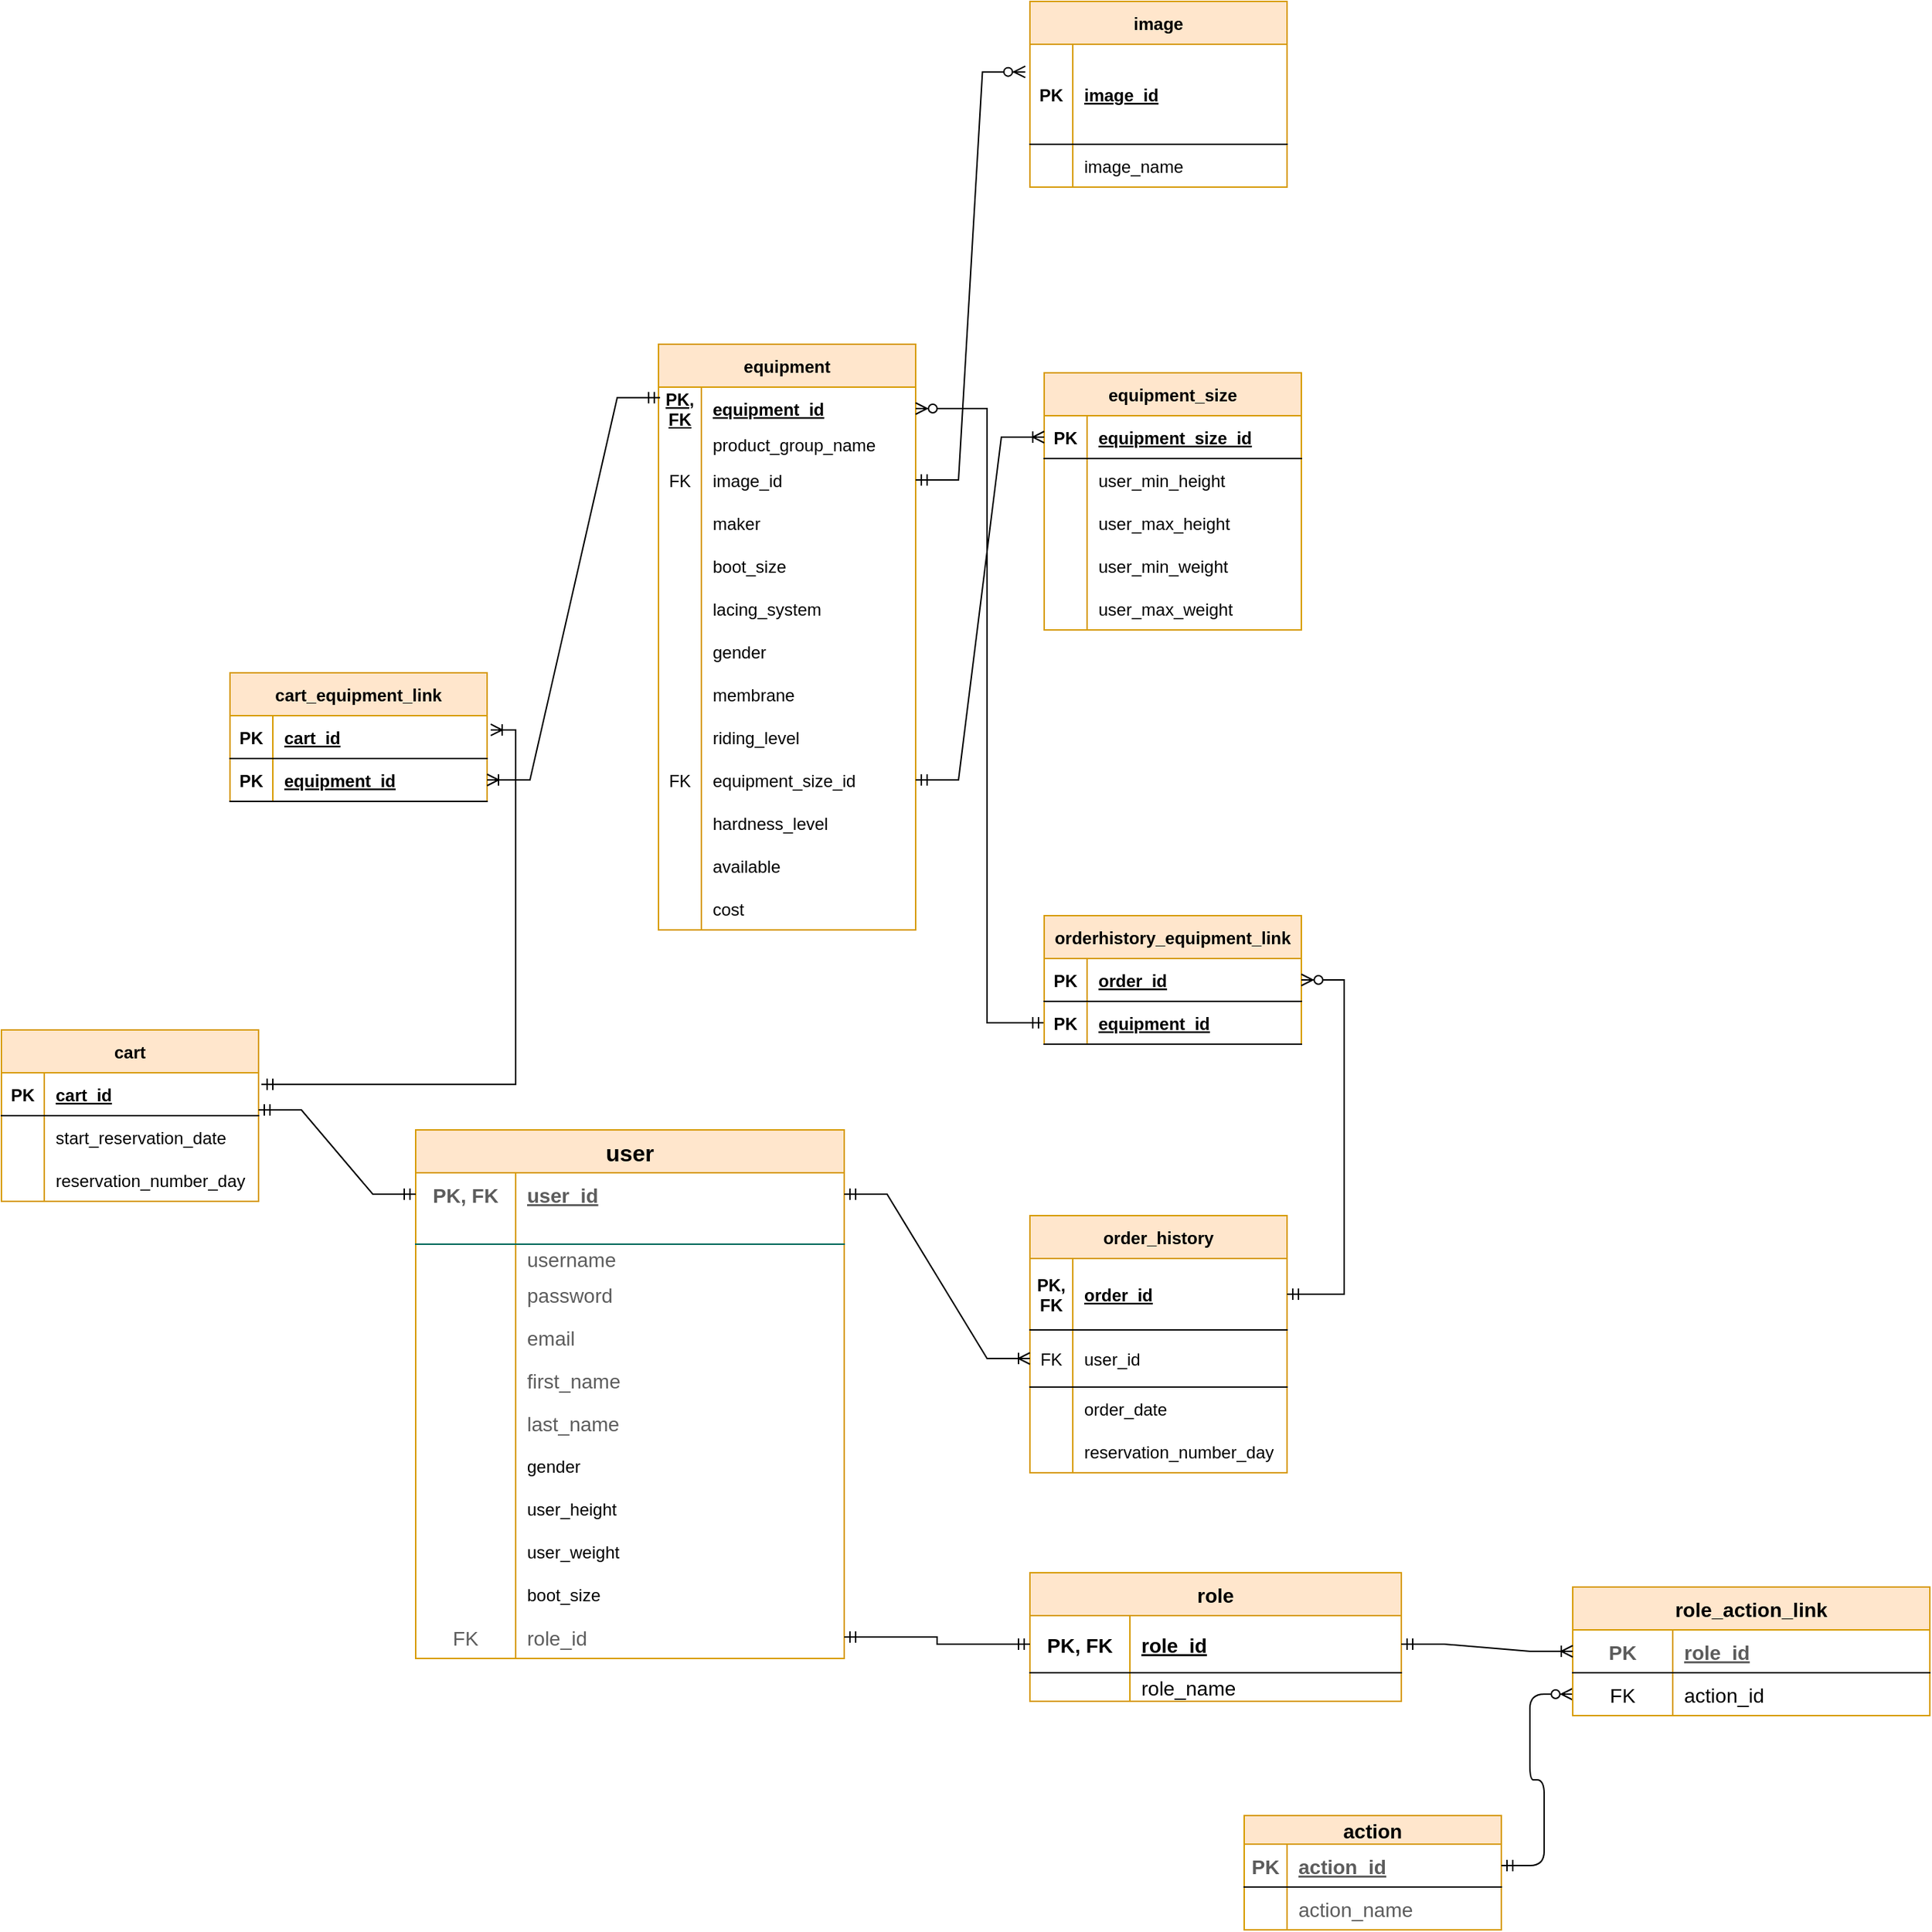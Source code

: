 <mxfile version="15.5.4" type="embed" pages="2"><diagram id="LpQnhjipQJrDBKZ1OuSx" name="v.1"><mxGraphModel dx="1728" dy="1823" grid="1" gridSize="10" guides="1" tooltips="1" connect="1" arrows="1" fold="1" page="1" pageScale="1" pageWidth="850" pageHeight="1100" math="0" shadow="0"><root><mxCell id="OxAIse8aEnZKSFSd6LNi-0"/><mxCell id="OxAIse8aEnZKSFSd6LNi-1" parent="OxAIse8aEnZKSFSd6LNi-0"/><mxCell id="NQuzW8FhiEgYR6EOqx6p-0" value="image" style="shape=table;startSize=30;container=1;collapsible=1;childLayout=tableLayout;fixedRows=1;rowLines=0;fontStyle=1;align=center;resizeLast=1;fillColor=#ffe6cc;strokeColor=#d79b00;" parent="OxAIse8aEnZKSFSd6LNi-1" vertex="1"><mxGeometry x="470" y="-320" width="180" height="130" as="geometry"/></mxCell><mxCell id="NQuzW8FhiEgYR6EOqx6p-1" value="" style="shape=partialRectangle;collapsible=0;dropTarget=0;pointerEvents=0;fillColor=none;top=0;left=0;bottom=1;right=0;points=[[0,0.5],[1,0.5]];portConstraint=eastwest;" parent="NQuzW8FhiEgYR6EOqx6p-0" vertex="1"><mxGeometry y="30" width="180" height="70" as="geometry"/></mxCell><mxCell id="NQuzW8FhiEgYR6EOqx6p-2" value="PK" style="shape=partialRectangle;connectable=0;fillColor=none;top=0;left=0;bottom=0;right=0;fontStyle=1;overflow=hidden;" parent="NQuzW8FhiEgYR6EOqx6p-1" vertex="1"><mxGeometry width="30" height="70" as="geometry"><mxRectangle width="30" height="70" as="alternateBounds"/></mxGeometry></mxCell><mxCell id="NQuzW8FhiEgYR6EOqx6p-3" value="image_id" style="shape=partialRectangle;connectable=0;fillColor=none;top=0;left=0;bottom=0;right=0;align=left;spacingLeft=6;fontStyle=5;overflow=hidden;" parent="NQuzW8FhiEgYR6EOqx6p-1" vertex="1"><mxGeometry x="30" width="150" height="70" as="geometry"><mxRectangle width="150" height="70" as="alternateBounds"/></mxGeometry></mxCell><mxCell id="NQuzW8FhiEgYR6EOqx6p-7" value="" style="shape=partialRectangle;collapsible=0;dropTarget=0;pointerEvents=0;fillColor=none;top=0;left=0;bottom=0;right=0;points=[[0,0.5],[1,0.5]];portConstraint=eastwest;" parent="NQuzW8FhiEgYR6EOqx6p-0" vertex="1"><mxGeometry y="100" width="180" height="30" as="geometry"/></mxCell><mxCell id="NQuzW8FhiEgYR6EOqx6p-8" value="" style="shape=partialRectangle;connectable=0;fillColor=none;top=0;left=0;bottom=0;right=0;editable=1;overflow=hidden;" parent="NQuzW8FhiEgYR6EOqx6p-7" vertex="1"><mxGeometry width="30" height="30" as="geometry"><mxRectangle width="30" height="30" as="alternateBounds"/></mxGeometry></mxCell><mxCell id="NQuzW8FhiEgYR6EOqx6p-9" value="image_name" style="shape=partialRectangle;connectable=0;fillColor=none;top=0;left=0;bottom=0;right=0;align=left;spacingLeft=6;overflow=hidden;" parent="NQuzW8FhiEgYR6EOqx6p-7" vertex="1"><mxGeometry x="30" width="150" height="30" as="geometry"><mxRectangle width="150" height="30" as="alternateBounds"/></mxGeometry></mxCell><mxCell id="JJc9EbKDyr_XPul_fWv1-0" value="equipment" style="shape=table;startSize=30;container=1;collapsible=1;childLayout=tableLayout;fixedRows=1;rowLines=0;fontStyle=1;align=center;resizeLast=1;fillColor=#ffe6cc;strokeColor=#d79b00;" parent="OxAIse8aEnZKSFSd6LNi-1" vertex="1"><mxGeometry x="210" y="-80" width="180" height="410" as="geometry"/></mxCell><mxCell id="321WCU5JT88BYbTSTymU-75" value="" style="shape=partialRectangle;collapsible=0;dropTarget=0;pointerEvents=0;fillColor=none;top=0;left=0;bottom=0;right=0;points=[[0,0.5],[1,0.5]];portConstraint=eastwest;" parent="JJc9EbKDyr_XPul_fWv1-0" vertex="1"><mxGeometry y="30" width="180" height="30" as="geometry"/></mxCell><mxCell id="321WCU5JT88BYbTSTymU-76" value="PK,&#10;FK&#10;" style="shape=partialRectangle;connectable=0;fillColor=none;top=0;left=0;bottom=0;right=0;editable=1;overflow=hidden;fontStyle=5" parent="321WCU5JT88BYbTSTymU-75" vertex="1"><mxGeometry width="30" height="30" as="geometry"><mxRectangle width="30" height="30" as="alternateBounds"/></mxGeometry></mxCell><mxCell id="321WCU5JT88BYbTSTymU-77" value="equipment_id" style="shape=partialRectangle;connectable=0;fillColor=none;top=0;left=0;bottom=0;right=0;align=left;spacingLeft=6;overflow=hidden;fontStyle=5" parent="321WCU5JT88BYbTSTymU-75" vertex="1"><mxGeometry x="30" width="150" height="30" as="geometry"><mxRectangle width="150" height="30" as="alternateBounds"/></mxGeometry></mxCell><mxCell id="321WCU5JT88BYbTSTymU-42" value="" style="shape=partialRectangle;collapsible=0;dropTarget=0;pointerEvents=0;fillColor=none;top=0;left=0;bottom=0;right=0;points=[[0,0.5],[1,0.5]];portConstraint=eastwest;" parent="JJc9EbKDyr_XPul_fWv1-0" vertex="1"><mxGeometry y="60" width="180" height="20" as="geometry"/></mxCell><mxCell id="321WCU5JT88BYbTSTymU-43" value="" style="shape=partialRectangle;connectable=0;fillColor=none;top=0;left=0;bottom=0;right=0;editable=1;overflow=hidden;" parent="321WCU5JT88BYbTSTymU-42" vertex="1"><mxGeometry width="30" height="20" as="geometry"><mxRectangle width="30" height="20" as="alternateBounds"/></mxGeometry></mxCell><mxCell id="321WCU5JT88BYbTSTymU-44" value="product_group_name" style="shape=partialRectangle;connectable=0;fillColor=none;top=0;left=0;bottom=0;right=0;align=left;spacingLeft=6;overflow=hidden;" parent="321WCU5JT88BYbTSTymU-42" vertex="1"><mxGeometry x="30" width="150" height="20" as="geometry"><mxRectangle width="150" height="20" as="alternateBounds"/></mxGeometry></mxCell><mxCell id="JJc9EbKDyr_XPul_fWv1-7" value="" style="shape=partialRectangle;collapsible=0;dropTarget=0;pointerEvents=0;fillColor=none;top=0;left=0;bottom=0;right=0;points=[[0,0.5],[1,0.5]];portConstraint=eastwest;" parent="JJc9EbKDyr_XPul_fWv1-0" vertex="1"><mxGeometry y="80" width="180" height="30" as="geometry"/></mxCell><mxCell id="JJc9EbKDyr_XPul_fWv1-8" value="FK" style="shape=partialRectangle;connectable=0;fillColor=none;top=0;left=0;bottom=0;right=0;fontStyle=0;overflow=hidden;" parent="JJc9EbKDyr_XPul_fWv1-7" vertex="1"><mxGeometry width="30" height="30" as="geometry"><mxRectangle width="30" height="30" as="alternateBounds"/></mxGeometry></mxCell><mxCell id="JJc9EbKDyr_XPul_fWv1-9" value="image_id" style="shape=partialRectangle;connectable=0;fillColor=none;top=0;left=0;bottom=0;right=0;align=left;spacingLeft=6;fontStyle=0;overflow=hidden;" parent="JJc9EbKDyr_XPul_fWv1-7" vertex="1"><mxGeometry x="30" width="150" height="30" as="geometry"><mxRectangle width="150" height="30" as="alternateBounds"/></mxGeometry></mxCell><mxCell id="JJc9EbKDyr_XPul_fWv1-10" value="" style="shape=partialRectangle;collapsible=0;dropTarget=0;pointerEvents=0;fillColor=none;top=0;left=0;bottom=0;right=0;points=[[0,0.5],[1,0.5]];portConstraint=eastwest;" parent="JJc9EbKDyr_XPul_fWv1-0" vertex="1"><mxGeometry y="110" width="180" height="30" as="geometry"/></mxCell><mxCell id="JJc9EbKDyr_XPul_fWv1-11" value="" style="shape=partialRectangle;connectable=0;fillColor=none;top=0;left=0;bottom=0;right=0;editable=1;overflow=hidden;" parent="JJc9EbKDyr_XPul_fWv1-10" vertex="1"><mxGeometry width="30" height="30" as="geometry"><mxRectangle width="30" height="30" as="alternateBounds"/></mxGeometry></mxCell><mxCell id="JJc9EbKDyr_XPul_fWv1-12" value="maker" style="shape=partialRectangle;connectable=0;fillColor=none;top=0;left=0;bottom=0;right=0;align=left;spacingLeft=6;overflow=hidden;" parent="JJc9EbKDyr_XPul_fWv1-10" vertex="1"><mxGeometry x="30" width="150" height="30" as="geometry"><mxRectangle width="150" height="30" as="alternateBounds"/></mxGeometry></mxCell><mxCell id="JJc9EbKDyr_XPul_fWv1-13" value="" style="shape=partialRectangle;collapsible=0;dropTarget=0;pointerEvents=0;fillColor=none;top=0;left=0;bottom=0;right=0;points=[[0,0.5],[1,0.5]];portConstraint=eastwest;" parent="JJc9EbKDyr_XPul_fWv1-0" vertex="1"><mxGeometry y="140" width="180" height="30" as="geometry"/></mxCell><mxCell id="JJc9EbKDyr_XPul_fWv1-14" value="" style="shape=partialRectangle;connectable=0;fillColor=none;top=0;left=0;bottom=0;right=0;editable=1;overflow=hidden;" parent="JJc9EbKDyr_XPul_fWv1-13" vertex="1"><mxGeometry width="30" height="30" as="geometry"><mxRectangle width="30" height="30" as="alternateBounds"/></mxGeometry></mxCell><mxCell id="JJc9EbKDyr_XPul_fWv1-15" value="boot_size" style="shape=partialRectangle;connectable=0;fillColor=none;top=0;left=0;bottom=0;right=0;align=left;spacingLeft=6;overflow=hidden;" parent="JJc9EbKDyr_XPul_fWv1-13" vertex="1"><mxGeometry x="30" width="150" height="30" as="geometry"><mxRectangle width="150" height="30" as="alternateBounds"/></mxGeometry></mxCell><mxCell id="aabEmhaGwQOIHcj2dso4-1" value="" style="shape=partialRectangle;collapsible=0;dropTarget=0;pointerEvents=0;fillColor=none;top=0;left=0;bottom=0;right=0;points=[[0,0.5],[1,0.5]];portConstraint=eastwest;" parent="JJc9EbKDyr_XPul_fWv1-0" vertex="1"><mxGeometry y="170" width="180" height="30" as="geometry"/></mxCell><mxCell id="aabEmhaGwQOIHcj2dso4-2" value="" style="shape=partialRectangle;connectable=0;fillColor=none;top=0;left=0;bottom=0;right=0;editable=1;overflow=hidden;" parent="aabEmhaGwQOIHcj2dso4-1" vertex="1"><mxGeometry width="30" height="30" as="geometry"><mxRectangle width="30" height="30" as="alternateBounds"/></mxGeometry></mxCell><mxCell id="aabEmhaGwQOIHcj2dso4-3" value="lacing_system" style="shape=partialRectangle;connectable=0;fillColor=none;top=0;left=0;bottom=0;right=0;align=left;spacingLeft=6;overflow=hidden;" parent="aabEmhaGwQOIHcj2dso4-1" vertex="1"><mxGeometry x="30" width="150" height="30" as="geometry"><mxRectangle width="150" height="30" as="alternateBounds"/></mxGeometry></mxCell><mxCell id="JJc9EbKDyr_XPul_fWv1-16" value="" style="shape=partialRectangle;collapsible=0;dropTarget=0;pointerEvents=0;fillColor=none;top=0;left=0;bottom=0;right=0;points=[[0,0.5],[1,0.5]];portConstraint=eastwest;" parent="JJc9EbKDyr_XPul_fWv1-0" vertex="1"><mxGeometry y="200" width="180" height="30" as="geometry"/></mxCell><mxCell id="JJc9EbKDyr_XPul_fWv1-17" value="" style="shape=partialRectangle;connectable=0;fillColor=none;top=0;left=0;bottom=0;right=0;editable=1;overflow=hidden;" parent="JJc9EbKDyr_XPul_fWv1-16" vertex="1"><mxGeometry width="30" height="30" as="geometry"><mxRectangle width="30" height="30" as="alternateBounds"/></mxGeometry></mxCell><mxCell id="JJc9EbKDyr_XPul_fWv1-18" value="gender" style="shape=partialRectangle;connectable=0;fillColor=none;top=0;left=0;bottom=0;right=0;align=left;spacingLeft=6;overflow=hidden;" parent="JJc9EbKDyr_XPul_fWv1-16" vertex="1"><mxGeometry x="30" width="150" height="30" as="geometry"><mxRectangle width="150" height="30" as="alternateBounds"/></mxGeometry></mxCell><mxCell id="0Eo2dwkOJkQAOvrDeunt-62" value="" style="shape=partialRectangle;collapsible=0;dropTarget=0;pointerEvents=0;fillColor=none;top=0;left=0;bottom=0;right=0;points=[[0,0.5],[1,0.5]];portConstraint=eastwest;" parent="JJc9EbKDyr_XPul_fWv1-0" vertex="1"><mxGeometry y="230" width="180" height="30" as="geometry"/></mxCell><mxCell id="0Eo2dwkOJkQAOvrDeunt-63" value="" style="shape=partialRectangle;connectable=0;fillColor=none;top=0;left=0;bottom=0;right=0;editable=1;overflow=hidden;" parent="0Eo2dwkOJkQAOvrDeunt-62" vertex="1"><mxGeometry width="30" height="30" as="geometry"><mxRectangle width="30" height="30" as="alternateBounds"/></mxGeometry></mxCell><mxCell id="0Eo2dwkOJkQAOvrDeunt-64" value="membrane" style="shape=partialRectangle;connectable=0;fillColor=none;top=0;left=0;bottom=0;right=0;align=left;spacingLeft=6;overflow=hidden;" parent="0Eo2dwkOJkQAOvrDeunt-62" vertex="1"><mxGeometry x="30" width="150" height="30" as="geometry"><mxRectangle width="150" height="30" as="alternateBounds"/></mxGeometry></mxCell><mxCell id="JJc9EbKDyr_XPul_fWv1-19" value="" style="shape=partialRectangle;collapsible=0;dropTarget=0;pointerEvents=0;fillColor=none;top=0;left=0;bottom=0;right=0;points=[[0,0.5],[1,0.5]];portConstraint=eastwest;" parent="JJc9EbKDyr_XPul_fWv1-0" vertex="1"><mxGeometry y="260" width="180" height="30" as="geometry"/></mxCell><mxCell id="JJc9EbKDyr_XPul_fWv1-20" value="" style="shape=partialRectangle;connectable=0;fillColor=none;top=0;left=0;bottom=0;right=0;editable=1;overflow=hidden;" parent="JJc9EbKDyr_XPul_fWv1-19" vertex="1"><mxGeometry width="30" height="30" as="geometry"><mxRectangle width="30" height="30" as="alternateBounds"/></mxGeometry></mxCell><mxCell id="JJc9EbKDyr_XPul_fWv1-21" value="riding_level" style="shape=partialRectangle;connectable=0;fillColor=none;top=0;left=0;bottom=0;right=0;align=left;spacingLeft=6;overflow=hidden;" parent="JJc9EbKDyr_XPul_fWv1-19" vertex="1"><mxGeometry x="30" width="150" height="30" as="geometry"><mxRectangle width="150" height="30" as="alternateBounds"/></mxGeometry></mxCell><mxCell id="i-eucpa_d0wFltXAcSXL-1" value="" style="shape=partialRectangle;collapsible=0;dropTarget=0;pointerEvents=0;fillColor=none;top=0;left=0;bottom=0;right=0;points=[[0,0.5],[1,0.5]];portConstraint=eastwest;" parent="JJc9EbKDyr_XPul_fWv1-0" vertex="1"><mxGeometry y="290" width="180" height="30" as="geometry"/></mxCell><mxCell id="i-eucpa_d0wFltXAcSXL-2" value="FK" style="shape=partialRectangle;connectable=0;fillColor=none;top=0;left=0;bottom=0;right=0;editable=1;overflow=hidden;" parent="i-eucpa_d0wFltXAcSXL-1" vertex="1"><mxGeometry width="30" height="30" as="geometry"><mxRectangle width="30" height="30" as="alternateBounds"/></mxGeometry></mxCell><mxCell id="i-eucpa_d0wFltXAcSXL-3" value="equipment_size_id" style="shape=partialRectangle;connectable=0;fillColor=none;top=0;left=0;bottom=0;right=0;align=left;spacingLeft=6;overflow=hidden;" parent="i-eucpa_d0wFltXAcSXL-1" vertex="1"><mxGeometry x="30" width="150" height="30" as="geometry"><mxRectangle width="150" height="30" as="alternateBounds"/></mxGeometry></mxCell><mxCell id="66BPPpiaXDUMIn8MOPhY-1" value="" style="shape=partialRectangle;collapsible=0;dropTarget=0;pointerEvents=0;fillColor=none;top=0;left=0;bottom=0;right=0;points=[[0,0.5],[1,0.5]];portConstraint=eastwest;" parent="JJc9EbKDyr_XPul_fWv1-0" vertex="1"><mxGeometry y="320" width="180" height="30" as="geometry"/></mxCell><mxCell id="66BPPpiaXDUMIn8MOPhY-2" value="" style="shape=partialRectangle;connectable=0;fillColor=none;top=0;left=0;bottom=0;right=0;editable=1;overflow=hidden;" parent="66BPPpiaXDUMIn8MOPhY-1" vertex="1"><mxGeometry width="30" height="30" as="geometry"><mxRectangle width="30" height="30" as="alternateBounds"/></mxGeometry></mxCell><mxCell id="66BPPpiaXDUMIn8MOPhY-3" value="hardness_level" style="shape=partialRectangle;connectable=0;fillColor=none;top=0;left=0;bottom=0;right=0;align=left;spacingLeft=6;overflow=hidden;" parent="66BPPpiaXDUMIn8MOPhY-1" vertex="1"><mxGeometry x="30" width="150" height="30" as="geometry"><mxRectangle width="150" height="30" as="alternateBounds"/></mxGeometry></mxCell><mxCell id="JJc9EbKDyr_XPul_fWv1-22" value="" style="shape=partialRectangle;collapsible=0;dropTarget=0;pointerEvents=0;fillColor=none;top=0;left=0;bottom=0;right=0;points=[[0,0.5],[1,0.5]];portConstraint=eastwest;" parent="JJc9EbKDyr_XPul_fWv1-0" vertex="1"><mxGeometry y="350" width="180" height="30" as="geometry"/></mxCell><mxCell id="JJc9EbKDyr_XPul_fWv1-23" value="" style="shape=partialRectangle;connectable=0;fillColor=none;top=0;left=0;bottom=0;right=0;editable=1;overflow=hidden;" parent="JJc9EbKDyr_XPul_fWv1-22" vertex="1"><mxGeometry width="30" height="30" as="geometry"><mxRectangle width="30" height="30" as="alternateBounds"/></mxGeometry></mxCell><mxCell id="JJc9EbKDyr_XPul_fWv1-24" value="available" style="shape=partialRectangle;connectable=0;fillColor=none;top=0;left=0;bottom=0;right=0;align=left;spacingLeft=6;overflow=hidden;" parent="JJc9EbKDyr_XPul_fWv1-22" vertex="1"><mxGeometry x="30" width="150" height="30" as="geometry"><mxRectangle width="150" height="30" as="alternateBounds"/></mxGeometry></mxCell><mxCell id="JJc9EbKDyr_XPul_fWv1-25" value="" style="shape=partialRectangle;collapsible=0;dropTarget=0;pointerEvents=0;fillColor=none;top=0;left=0;bottom=0;right=0;points=[[0,0.5],[1,0.5]];portConstraint=eastwest;" parent="JJc9EbKDyr_XPul_fWv1-0" vertex="1"><mxGeometry y="380" width="180" height="30" as="geometry"/></mxCell><mxCell id="JJc9EbKDyr_XPul_fWv1-26" value="" style="shape=partialRectangle;connectable=0;fillColor=none;top=0;left=0;bottom=0;right=0;editable=1;overflow=hidden;" parent="JJc9EbKDyr_XPul_fWv1-25" vertex="1"><mxGeometry width="30" height="30" as="geometry"><mxRectangle width="30" height="30" as="alternateBounds"/></mxGeometry></mxCell><mxCell id="JJc9EbKDyr_XPul_fWv1-27" value="cost" style="shape=partialRectangle;connectable=0;fillColor=none;top=0;left=0;bottom=0;right=0;align=left;spacingLeft=6;overflow=hidden;" parent="JJc9EbKDyr_XPul_fWv1-25" vertex="1"><mxGeometry x="30" width="150" height="30" as="geometry"><mxRectangle width="150" height="30" as="alternateBounds"/></mxGeometry></mxCell><mxCell id="mm-_4hHIgv-tI4UmnAtm-0" value="equipment_size" style="shape=table;startSize=30;container=1;collapsible=1;childLayout=tableLayout;fixedRows=1;rowLines=0;fontStyle=1;align=center;resizeLast=1;fillColor=#ffe6cc;strokeColor=#d79b00;" parent="OxAIse8aEnZKSFSd6LNi-1" vertex="1"><mxGeometry x="480" y="-60" width="180" height="180" as="geometry"/></mxCell><mxCell id="mm-_4hHIgv-tI4UmnAtm-1" value="" style="shape=partialRectangle;collapsible=0;dropTarget=0;pointerEvents=0;fillColor=none;top=0;left=0;bottom=1;right=0;points=[[0,0.5],[1,0.5]];portConstraint=eastwest;" parent="mm-_4hHIgv-tI4UmnAtm-0" vertex="1"><mxGeometry y="30" width="180" height="30" as="geometry"/></mxCell><mxCell id="mm-_4hHIgv-tI4UmnAtm-2" value="PK" style="shape=partialRectangle;connectable=0;fillColor=none;top=0;left=0;bottom=0;right=0;fontStyle=1;overflow=hidden;" parent="mm-_4hHIgv-tI4UmnAtm-1" vertex="1"><mxGeometry width="30" height="30" as="geometry"><mxRectangle width="30" height="30" as="alternateBounds"/></mxGeometry></mxCell><mxCell id="mm-_4hHIgv-tI4UmnAtm-3" value="equipment_size_id" style="shape=partialRectangle;connectable=0;fillColor=none;top=0;left=0;bottom=0;right=0;align=left;spacingLeft=6;fontStyle=5;overflow=hidden;" parent="mm-_4hHIgv-tI4UmnAtm-1" vertex="1"><mxGeometry x="30" width="150" height="30" as="geometry"><mxRectangle width="150" height="30" as="alternateBounds"/></mxGeometry></mxCell><mxCell id="mm-_4hHIgv-tI4UmnAtm-7" value="" style="shape=partialRectangle;collapsible=0;dropTarget=0;pointerEvents=0;fillColor=none;top=0;left=0;bottom=0;right=0;points=[[0,0.5],[1,0.5]];portConstraint=eastwest;" parent="mm-_4hHIgv-tI4UmnAtm-0" vertex="1"><mxGeometry y="60" width="180" height="30" as="geometry"/></mxCell><mxCell id="mm-_4hHIgv-tI4UmnAtm-8" value="" style="shape=partialRectangle;connectable=0;fillColor=none;top=0;left=0;bottom=0;right=0;editable=1;overflow=hidden;" parent="mm-_4hHIgv-tI4UmnAtm-7" vertex="1"><mxGeometry width="30" height="30" as="geometry"><mxRectangle width="30" height="30" as="alternateBounds"/></mxGeometry></mxCell><mxCell id="mm-_4hHIgv-tI4UmnAtm-9" value="user_min_height" style="shape=partialRectangle;connectable=0;fillColor=none;top=0;left=0;bottom=0;right=0;align=left;spacingLeft=6;overflow=hidden;" parent="mm-_4hHIgv-tI4UmnAtm-7" vertex="1"><mxGeometry x="30" width="150" height="30" as="geometry"><mxRectangle width="150" height="30" as="alternateBounds"/></mxGeometry></mxCell><mxCell id="mm-_4hHIgv-tI4UmnAtm-10" value="" style="shape=partialRectangle;collapsible=0;dropTarget=0;pointerEvents=0;fillColor=none;top=0;left=0;bottom=0;right=0;points=[[0,0.5],[1,0.5]];portConstraint=eastwest;" parent="mm-_4hHIgv-tI4UmnAtm-0" vertex="1"><mxGeometry y="90" width="180" height="30" as="geometry"/></mxCell><mxCell id="mm-_4hHIgv-tI4UmnAtm-11" value="" style="shape=partialRectangle;connectable=0;fillColor=none;top=0;left=0;bottom=0;right=0;editable=1;overflow=hidden;" parent="mm-_4hHIgv-tI4UmnAtm-10" vertex="1"><mxGeometry width="30" height="30" as="geometry"><mxRectangle width="30" height="30" as="alternateBounds"/></mxGeometry></mxCell><mxCell id="mm-_4hHIgv-tI4UmnAtm-12" value="user_max_height" style="shape=partialRectangle;connectable=0;fillColor=none;top=0;left=0;bottom=0;right=0;align=left;spacingLeft=6;overflow=hidden;" parent="mm-_4hHIgv-tI4UmnAtm-10" vertex="1"><mxGeometry x="30" width="150" height="30" as="geometry"><mxRectangle width="150" height="30" as="alternateBounds"/></mxGeometry></mxCell><mxCell id="mm-_4hHIgv-tI4UmnAtm-13" value="" style="shape=partialRectangle;collapsible=0;dropTarget=0;pointerEvents=0;fillColor=none;top=0;left=0;bottom=0;right=0;points=[[0,0.5],[1,0.5]];portConstraint=eastwest;" parent="mm-_4hHIgv-tI4UmnAtm-0" vertex="1"><mxGeometry y="120" width="180" height="30" as="geometry"/></mxCell><mxCell id="mm-_4hHIgv-tI4UmnAtm-14" value="" style="shape=partialRectangle;connectable=0;fillColor=none;top=0;left=0;bottom=0;right=0;editable=1;overflow=hidden;" parent="mm-_4hHIgv-tI4UmnAtm-13" vertex="1"><mxGeometry width="30" height="30" as="geometry"><mxRectangle width="30" height="30" as="alternateBounds"/></mxGeometry></mxCell><mxCell id="mm-_4hHIgv-tI4UmnAtm-15" value="user_min_weight" style="shape=partialRectangle;connectable=0;fillColor=none;top=0;left=0;bottom=0;right=0;align=left;spacingLeft=6;overflow=hidden;" parent="mm-_4hHIgv-tI4UmnAtm-13" vertex="1"><mxGeometry x="30" width="150" height="30" as="geometry"><mxRectangle width="150" height="30" as="alternateBounds"/></mxGeometry></mxCell><mxCell id="mm-_4hHIgv-tI4UmnAtm-16" value="" style="shape=partialRectangle;collapsible=0;dropTarget=0;pointerEvents=0;fillColor=none;top=0;left=0;bottom=0;right=0;points=[[0,0.5],[1,0.5]];portConstraint=eastwest;" parent="mm-_4hHIgv-tI4UmnAtm-0" vertex="1"><mxGeometry y="150" width="180" height="30" as="geometry"/></mxCell><mxCell id="mm-_4hHIgv-tI4UmnAtm-17" value="" style="shape=partialRectangle;connectable=0;fillColor=none;top=0;left=0;bottom=0;right=0;editable=1;overflow=hidden;" parent="mm-_4hHIgv-tI4UmnAtm-16" vertex="1"><mxGeometry width="30" height="30" as="geometry"><mxRectangle width="30" height="30" as="alternateBounds"/></mxGeometry></mxCell><mxCell id="mm-_4hHIgv-tI4UmnAtm-18" value="user_max_weight" style="shape=partialRectangle;connectable=0;fillColor=none;top=0;left=0;bottom=0;right=0;align=left;spacingLeft=6;overflow=hidden;" parent="mm-_4hHIgv-tI4UmnAtm-16" vertex="1"><mxGeometry x="30" width="150" height="30" as="geometry"><mxRectangle width="150" height="30" as="alternateBounds"/></mxGeometry></mxCell><mxCell id="mm-_4hHIgv-tI4UmnAtm-19" value="" style="edgeStyle=entityRelationEdgeStyle;fontSize=12;html=1;endArrow=ERzeroToMany;startArrow=ERmandOne;rounded=0;exitX=1;exitY=0.5;exitDx=0;exitDy=0;entryX=-0.018;entryY=0.276;entryDx=0;entryDy=0;entryPerimeter=0;" parent="OxAIse8aEnZKSFSd6LNi-1" source="JJc9EbKDyr_XPul_fWv1-7" target="NQuzW8FhiEgYR6EOqx6p-1" edge="1"><mxGeometry width="100" height="100" relative="1" as="geometry"><mxPoint x="660" y="-80" as="sourcePoint"/><mxPoint x="760" y="-180" as="targetPoint"/></mxGeometry></mxCell><mxCell id="XZqMz4ogdTUtQZgYRdFt-5" value="" style="edgeStyle=entityRelationEdgeStyle;fontSize=12;html=1;endArrow=ERoneToMany;startArrow=ERmandOne;rounded=0;entryX=0;entryY=0.5;entryDx=0;entryDy=0;exitX=1;exitY=0.5;exitDx=0;exitDy=0;" parent="OxAIse8aEnZKSFSd6LNi-1" source="i-eucpa_d0wFltXAcSXL-1" target="mm-_4hHIgv-tI4UmnAtm-1" edge="1"><mxGeometry width="100" height="100" relative="1" as="geometry"><mxPoint x="1030" y="-50" as="sourcePoint"/><mxPoint x="1060" y="40" as="targetPoint"/></mxGeometry></mxCell><mxCell id="eae7AUCRyiLIYo3gLx5g-0" value="user" style="shape=table;startSize=30;container=1;collapsible=1;childLayout=tableLayout;fixedRows=1;rowLines=0;fontStyle=1;align=center;resizeLast=1;rounded=0;sketch=0;flipH=1;flipV=0;perimeterSpacing=0;shadow=0;swimlaneLine=1;fontSize=16;fillColor=#ffe6cc;strokeColor=#d79b00;" parent="OxAIse8aEnZKSFSd6LNi-1" vertex="1"><mxGeometry x="40" y="470" width="300" height="370" as="geometry"/></mxCell><mxCell id="eae7AUCRyiLIYo3gLx5g-1" value="" style="shape=partialRectangle;collapsible=0;dropTarget=0;pointerEvents=0;fillColor=none;top=0;left=0;bottom=0;right=0;points=[[0,0.5],[1,0.5]];portConstraint=eastwest;rounded=0;sketch=0;fontColor=#5C5C5C;strokeColor=#006658;" parent="eae7AUCRyiLIYo3gLx5g-0" vertex="1"><mxGeometry y="30" width="300" height="30" as="geometry"/></mxCell><mxCell id="eae7AUCRyiLIYo3gLx5g-2" value="PK, FK" style="shape=partialRectangle;connectable=0;fillColor=none;top=0;left=0;bottom=0;right=0;fontStyle=1;overflow=hidden;rounded=0;sketch=0;fontColor=#5C5C5C;strokeColor=#006658;fontSize=14;" parent="eae7AUCRyiLIYo3gLx5g-1" vertex="1"><mxGeometry width="70" height="30" as="geometry"><mxRectangle width="70" height="30" as="alternateBounds"/></mxGeometry></mxCell><mxCell id="eae7AUCRyiLIYo3gLx5g-3" value="user_id" style="shape=partialRectangle;connectable=0;fillColor=none;top=0;left=0;bottom=0;right=0;align=left;spacingLeft=6;fontStyle=5;overflow=hidden;rounded=0;sketch=0;fontColor=#5C5C5C;strokeColor=#006658;fontSize=14;" parent="eae7AUCRyiLIYo3gLx5g-1" vertex="1"><mxGeometry x="70" width="230" height="30" as="geometry"><mxRectangle width="230" height="30" as="alternateBounds"/></mxGeometry></mxCell><mxCell id="eae7AUCRyiLIYo3gLx5g-4" value="" style="shape=partialRectangle;collapsible=0;dropTarget=0;pointerEvents=0;fillColor=none;top=0;left=0;bottom=1;right=0;points=[[0,0.5],[1,0.5]];portConstraint=eastwest;rounded=0;sketch=0;fontColor=#5C5C5C;strokeColor=#006658;" parent="eae7AUCRyiLIYo3gLx5g-0" vertex="1"><mxGeometry y="60" width="300" height="20" as="geometry"/></mxCell><mxCell id="eae7AUCRyiLIYo3gLx5g-5" value="" style="shape=partialRectangle;connectable=0;fillColor=none;top=0;left=0;bottom=0;right=0;fontStyle=1;overflow=hidden;rounded=0;sketch=0;fontColor=#5C5C5C;strokeColor=#006658;" parent="eae7AUCRyiLIYo3gLx5g-4" vertex="1"><mxGeometry width="70" height="20" as="geometry"><mxRectangle width="70" height="20" as="alternateBounds"/></mxGeometry></mxCell><mxCell id="eae7AUCRyiLIYo3gLx5g-6" value="" style="shape=partialRectangle;connectable=0;fillColor=none;top=0;left=0;bottom=0;right=0;align=left;spacingLeft=6;fontStyle=5;overflow=hidden;rounded=0;sketch=0;fontColor=#5C5C5C;strokeColor=#006658;" parent="eae7AUCRyiLIYo3gLx5g-4" vertex="1"><mxGeometry x="70" width="230" height="20" as="geometry"><mxRectangle width="230" height="20" as="alternateBounds"/></mxGeometry></mxCell><mxCell id="eae7AUCRyiLIYo3gLx5g-7" value="" style="shape=partialRectangle;collapsible=0;dropTarget=0;pointerEvents=0;fillColor=none;top=0;left=0;bottom=0;right=0;points=[[0,0.5],[1,0.5]];portConstraint=eastwest;rounded=0;sketch=0;fontColor=#5C5C5C;strokeColor=#006658;" parent="eae7AUCRyiLIYo3gLx5g-0" vertex="1"><mxGeometry y="80" width="300" height="20" as="geometry"/></mxCell><mxCell id="eae7AUCRyiLIYo3gLx5g-8" value="" style="shape=partialRectangle;connectable=0;fillColor=none;top=0;left=0;bottom=0;right=0;editable=1;overflow=hidden;rounded=0;sketch=0;fontColor=#5C5C5C;strokeColor=#006658;fontSize=14;" parent="eae7AUCRyiLIYo3gLx5g-7" vertex="1"><mxGeometry width="70" height="20" as="geometry"><mxRectangle width="70" height="20" as="alternateBounds"/></mxGeometry></mxCell><mxCell id="eae7AUCRyiLIYo3gLx5g-9" value="username" style="shape=partialRectangle;connectable=0;fillColor=none;top=0;left=0;bottom=0;right=0;align=left;spacingLeft=6;overflow=hidden;rounded=0;sketch=0;fontColor=#5C5C5C;strokeColor=#006658;fontSize=14;" parent="eae7AUCRyiLIYo3gLx5g-7" vertex="1"><mxGeometry x="70" width="230" height="20" as="geometry"><mxRectangle width="230" height="20" as="alternateBounds"/></mxGeometry></mxCell><mxCell id="eae7AUCRyiLIYo3gLx5g-10" value="" style="shape=partialRectangle;collapsible=0;dropTarget=0;pointerEvents=0;fillColor=none;top=0;left=0;bottom=0;right=0;points=[[0,0.5],[1,0.5]];portConstraint=eastwest;rounded=0;sketch=0;fontColor=#5C5C5C;strokeColor=#006658;" parent="eae7AUCRyiLIYo3gLx5g-0" vertex="1"><mxGeometry y="100" width="300" height="30" as="geometry"/></mxCell><mxCell id="eae7AUCRyiLIYo3gLx5g-11" value="" style="shape=partialRectangle;connectable=0;fillColor=none;top=0;left=0;bottom=0;right=0;editable=1;overflow=hidden;rounded=0;sketch=0;fontColor=#5C5C5C;strokeColor=#006658;" parent="eae7AUCRyiLIYo3gLx5g-10" vertex="1"><mxGeometry width="70" height="30" as="geometry"><mxRectangle width="70" height="30" as="alternateBounds"/></mxGeometry></mxCell><mxCell id="eae7AUCRyiLIYo3gLx5g-12" value="password" style="shape=partialRectangle;connectable=0;fillColor=none;top=0;left=0;bottom=0;right=0;align=left;spacingLeft=6;overflow=hidden;rounded=0;sketch=0;fontColor=#5C5C5C;strokeColor=#006658;fontSize=14;" parent="eae7AUCRyiLIYo3gLx5g-10" vertex="1"><mxGeometry x="70" width="230" height="30" as="geometry"><mxRectangle width="230" height="30" as="alternateBounds"/></mxGeometry></mxCell><mxCell id="eae7AUCRyiLIYo3gLx5g-13" value="" style="shape=partialRectangle;collapsible=0;dropTarget=0;pointerEvents=0;fillColor=none;top=0;left=0;bottom=0;right=0;points=[[0,0.5],[1,0.5]];portConstraint=eastwest;rounded=0;shadow=0;sketch=0;fontSize=14;fontColor=#5C5C5C;strokeColor=default;" parent="eae7AUCRyiLIYo3gLx5g-0" vertex="1"><mxGeometry y="130" width="300" height="30" as="geometry"/></mxCell><mxCell id="eae7AUCRyiLIYo3gLx5g-14" value="" style="shape=partialRectangle;connectable=0;fillColor=none;top=0;left=0;bottom=0;right=0;editable=1;overflow=hidden;rounded=0;shadow=0;sketch=0;fontSize=14;fontColor=#5C5C5C;strokeColor=default;" parent="eae7AUCRyiLIYo3gLx5g-13" vertex="1"><mxGeometry width="70" height="30" as="geometry"><mxRectangle width="70" height="30" as="alternateBounds"/></mxGeometry></mxCell><mxCell id="eae7AUCRyiLIYo3gLx5g-15" value="email" style="shape=partialRectangle;connectable=0;fillColor=none;top=0;left=0;bottom=0;right=0;align=left;spacingLeft=6;overflow=hidden;rounded=0;shadow=0;sketch=0;fontSize=14;fontColor=#5C5C5C;strokeColor=default;" parent="eae7AUCRyiLIYo3gLx5g-13" vertex="1"><mxGeometry x="70" width="230" height="30" as="geometry"><mxRectangle width="230" height="30" as="alternateBounds"/></mxGeometry></mxCell><mxCell id="eae7AUCRyiLIYo3gLx5g-16" value="" style="shape=partialRectangle;collapsible=0;dropTarget=0;pointerEvents=0;fillColor=none;top=0;left=0;bottom=0;right=0;points=[[0,0.5],[1,0.5]];portConstraint=eastwest;rounded=0;shadow=0;sketch=0;fontSize=14;fontColor=#5C5C5C;strokeColor=default;" parent="eae7AUCRyiLIYo3gLx5g-0" vertex="1"><mxGeometry y="160" width="300" height="30" as="geometry"/></mxCell><mxCell id="eae7AUCRyiLIYo3gLx5g-17" value="" style="shape=partialRectangle;connectable=0;fillColor=none;top=0;left=0;bottom=0;right=0;fontStyle=0;overflow=hidden;rounded=0;shadow=0;sketch=0;fontSize=14;fontColor=#5C5C5C;strokeColor=default;" parent="eae7AUCRyiLIYo3gLx5g-16" vertex="1"><mxGeometry width="70" height="30" as="geometry"><mxRectangle width="70" height="30" as="alternateBounds"/></mxGeometry></mxCell><mxCell id="eae7AUCRyiLIYo3gLx5g-18" value="first_name" style="shape=partialRectangle;connectable=0;fillColor=none;top=0;left=0;bottom=0;right=0;align=left;spacingLeft=6;fontStyle=0;overflow=hidden;rounded=0;shadow=0;sketch=0;fontSize=14;fontColor=#5C5C5C;strokeColor=default;" parent="eae7AUCRyiLIYo3gLx5g-16" vertex="1"><mxGeometry x="70" width="230" height="30" as="geometry"><mxRectangle width="230" height="30" as="alternateBounds"/></mxGeometry></mxCell><mxCell id="eae7AUCRyiLIYo3gLx5g-19" value="" style="shape=partialRectangle;collapsible=0;dropTarget=0;pointerEvents=0;fillColor=none;top=0;left=0;bottom=0;right=0;points=[[0,0.5],[1,0.5]];portConstraint=eastwest;rounded=0;shadow=0;sketch=0;fontSize=14;fontColor=#5C5C5C;strokeColor=default;" parent="eae7AUCRyiLIYo3gLx5g-0" vertex="1"><mxGeometry y="190" width="300" height="30" as="geometry"/></mxCell><mxCell id="eae7AUCRyiLIYo3gLx5g-20" value="" style="shape=partialRectangle;connectable=0;fillColor=none;top=0;left=0;bottom=0;right=0;editable=1;overflow=hidden;rounded=0;shadow=0;sketch=0;fontSize=14;fontColor=#5C5C5C;strokeColor=default;" parent="eae7AUCRyiLIYo3gLx5g-19" vertex="1"><mxGeometry width="70" height="30" as="geometry"><mxRectangle width="70" height="30" as="alternateBounds"/></mxGeometry></mxCell><mxCell id="eae7AUCRyiLIYo3gLx5g-21" value="last_name" style="shape=partialRectangle;connectable=0;fillColor=none;top=0;left=0;bottom=0;right=0;align=left;spacingLeft=6;overflow=hidden;rounded=0;shadow=0;sketch=0;fontSize=14;fontColor=#5C5C5C;strokeColor=default;" parent="eae7AUCRyiLIYo3gLx5g-19" vertex="1"><mxGeometry x="70" width="230" height="30" as="geometry"><mxRectangle width="230" height="30" as="alternateBounds"/></mxGeometry></mxCell><mxCell id="eae7AUCRyiLIYo3gLx5g-22" value="" style="shape=partialRectangle;collapsible=0;dropTarget=0;pointerEvents=0;fillColor=none;top=0;left=0;bottom=0;right=0;points=[[0,0.5],[1,0.5]];portConstraint=eastwest;" parent="eae7AUCRyiLIYo3gLx5g-0" vertex="1"><mxGeometry y="220" width="300" height="30" as="geometry"/></mxCell><mxCell id="eae7AUCRyiLIYo3gLx5g-23" value="" style="shape=partialRectangle;connectable=0;fillColor=none;top=0;left=0;bottom=0;right=0;editable=1;overflow=hidden;" parent="eae7AUCRyiLIYo3gLx5g-22" vertex="1"><mxGeometry width="70" height="30" as="geometry"><mxRectangle width="70" height="30" as="alternateBounds"/></mxGeometry></mxCell><mxCell id="eae7AUCRyiLIYo3gLx5g-24" value="gender" style="shape=partialRectangle;connectable=0;fillColor=none;top=0;left=0;bottom=0;right=0;align=left;spacingLeft=6;overflow=hidden;" parent="eae7AUCRyiLIYo3gLx5g-22" vertex="1"><mxGeometry x="70" width="230" height="30" as="geometry"><mxRectangle width="230" height="30" as="alternateBounds"/></mxGeometry></mxCell><mxCell id="eae7AUCRyiLIYo3gLx5g-25" value="" style="shape=partialRectangle;collapsible=0;dropTarget=0;pointerEvents=0;fillColor=none;top=0;left=0;bottom=0;right=0;points=[[0,0.5],[1,0.5]];portConstraint=eastwest;" parent="eae7AUCRyiLIYo3gLx5g-0" vertex="1"><mxGeometry y="250" width="300" height="30" as="geometry"/></mxCell><mxCell id="eae7AUCRyiLIYo3gLx5g-26" value="" style="shape=partialRectangle;connectable=0;fillColor=none;top=0;left=0;bottom=0;right=0;editable=1;overflow=hidden;" parent="eae7AUCRyiLIYo3gLx5g-25" vertex="1"><mxGeometry width="70" height="30" as="geometry"><mxRectangle width="70" height="30" as="alternateBounds"/></mxGeometry></mxCell><mxCell id="eae7AUCRyiLIYo3gLx5g-27" value="user_height" style="shape=partialRectangle;connectable=0;fillColor=none;top=0;left=0;bottom=0;right=0;align=left;spacingLeft=6;overflow=hidden;" parent="eae7AUCRyiLIYo3gLx5g-25" vertex="1"><mxGeometry x="70" width="230" height="30" as="geometry"><mxRectangle width="230" height="30" as="alternateBounds"/></mxGeometry></mxCell><mxCell id="321WCU5JT88BYbTSTymU-47" value="" style="shape=partialRectangle;collapsible=0;dropTarget=0;pointerEvents=0;fillColor=none;top=0;left=0;bottom=0;right=0;points=[[0,0.5],[1,0.5]];portConstraint=eastwest;" parent="eae7AUCRyiLIYo3gLx5g-0" vertex="1"><mxGeometry y="280" width="300" height="30" as="geometry"/></mxCell><mxCell id="321WCU5JT88BYbTSTymU-48" value="" style="shape=partialRectangle;connectable=0;fillColor=none;top=0;left=0;bottom=0;right=0;editable=1;overflow=hidden;" parent="321WCU5JT88BYbTSTymU-47" vertex="1"><mxGeometry width="70" height="30" as="geometry"><mxRectangle width="70" height="30" as="alternateBounds"/></mxGeometry></mxCell><mxCell id="321WCU5JT88BYbTSTymU-49" value="user_weight" style="shape=partialRectangle;connectable=0;fillColor=none;top=0;left=0;bottom=0;right=0;align=left;spacingLeft=6;overflow=hidden;" parent="321WCU5JT88BYbTSTymU-47" vertex="1"><mxGeometry x="70" width="230" height="30" as="geometry"><mxRectangle width="230" height="30" as="alternateBounds"/></mxGeometry></mxCell><mxCell id="eae7AUCRyiLIYo3gLx5g-28" value="" style="shape=partialRectangle;collapsible=0;dropTarget=0;pointerEvents=0;fillColor=none;top=0;left=0;bottom=0;right=0;points=[[0,0.5],[1,0.5]];portConstraint=eastwest;" parent="eae7AUCRyiLIYo3gLx5g-0" vertex="1"><mxGeometry y="310" width="300" height="30" as="geometry"/></mxCell><mxCell id="eae7AUCRyiLIYo3gLx5g-29" value="" style="shape=partialRectangle;connectable=0;fillColor=none;top=0;left=0;bottom=0;right=0;editable=1;overflow=hidden;" parent="eae7AUCRyiLIYo3gLx5g-28" vertex="1"><mxGeometry width="70" height="30" as="geometry"><mxRectangle width="70" height="30" as="alternateBounds"/></mxGeometry></mxCell><mxCell id="eae7AUCRyiLIYo3gLx5g-30" value="boot_size" style="shape=partialRectangle;connectable=0;fillColor=none;top=0;left=0;bottom=0;right=0;align=left;spacingLeft=6;overflow=hidden;" parent="eae7AUCRyiLIYo3gLx5g-28" vertex="1"><mxGeometry x="70" width="230" height="30" as="geometry"><mxRectangle width="230" height="30" as="alternateBounds"/></mxGeometry></mxCell><mxCell id="eae7AUCRyiLIYo3gLx5g-31" value="" style="shape=partialRectangle;collapsible=0;dropTarget=0;pointerEvents=0;fillColor=none;top=0;left=0;bottom=0;right=0;points=[[0,0.5],[1,0.5]];portConstraint=eastwest;rounded=0;shadow=0;sketch=0;fontSize=14;fontColor=#5C5C5C;strokeColor=default;" parent="eae7AUCRyiLIYo3gLx5g-0" vertex="1"><mxGeometry y="340" width="300" height="30" as="geometry"/></mxCell><mxCell id="eae7AUCRyiLIYo3gLx5g-32" value="FK" style="shape=partialRectangle;connectable=0;fillColor=none;top=0;left=0;bottom=0;right=0;editable=1;overflow=hidden;rounded=0;shadow=0;sketch=0;fontSize=14;fontColor=#5C5C5C;strokeColor=default;" parent="eae7AUCRyiLIYo3gLx5g-31" vertex="1"><mxGeometry width="70" height="30" as="geometry"><mxRectangle width="70" height="30" as="alternateBounds"/></mxGeometry></mxCell><mxCell id="eae7AUCRyiLIYo3gLx5g-33" value="role_id" style="shape=partialRectangle;connectable=0;fillColor=none;top=0;left=0;bottom=0;right=0;align=left;spacingLeft=6;overflow=hidden;rounded=0;shadow=0;sketch=0;fontSize=14;fontColor=#5C5C5C;strokeColor=default;" parent="eae7AUCRyiLIYo3gLx5g-31" vertex="1"><mxGeometry x="70" width="230" height="30" as="geometry"><mxRectangle width="230" height="30" as="alternateBounds"/></mxGeometry></mxCell><mxCell id="eae7AUCRyiLIYo3gLx5g-34" value="action" style="shape=table;startSize=20;container=1;collapsible=1;childLayout=tableLayout;fixedRows=1;rowLines=0;fontStyle=1;align=center;resizeLast=1;rounded=0;shadow=0;sketch=0;fontSize=14;fillColor=#ffe6cc;strokeColor=#d79b00;" parent="OxAIse8aEnZKSFSd6LNi-1" vertex="1"><mxGeometry x="620" y="950" width="180" height="80" as="geometry"/></mxCell><mxCell id="eae7AUCRyiLIYo3gLx5g-35" value="" style="shape=partialRectangle;collapsible=0;dropTarget=0;pointerEvents=0;fillColor=none;top=0;left=0;bottom=1;right=0;points=[[0,0.5],[1,0.5]];portConstraint=eastwest;rounded=0;shadow=0;sketch=0;fontSize=14;fontColor=#5C5C5C;strokeColor=default;" parent="eae7AUCRyiLIYo3gLx5g-34" vertex="1"><mxGeometry y="20" width="180" height="30" as="geometry"/></mxCell><mxCell id="eae7AUCRyiLIYo3gLx5g-36" value="PK" style="shape=partialRectangle;connectable=0;fillColor=none;top=0;left=0;bottom=0;right=0;fontStyle=1;overflow=hidden;rounded=0;shadow=0;sketch=0;fontSize=14;fontColor=#5C5C5C;strokeColor=default;" parent="eae7AUCRyiLIYo3gLx5g-35" vertex="1"><mxGeometry width="30" height="30" as="geometry"><mxRectangle width="30" height="30" as="alternateBounds"/></mxGeometry></mxCell><mxCell id="eae7AUCRyiLIYo3gLx5g-37" value="action_id" style="shape=partialRectangle;connectable=0;fillColor=none;top=0;left=0;bottom=0;right=0;align=left;spacingLeft=6;fontStyle=5;overflow=hidden;rounded=0;shadow=0;sketch=0;fontSize=14;fontColor=#5C5C5C;strokeColor=default;" parent="eae7AUCRyiLIYo3gLx5g-35" vertex="1"><mxGeometry x="30" width="150" height="30" as="geometry"><mxRectangle width="150" height="30" as="alternateBounds"/></mxGeometry></mxCell><mxCell id="eae7AUCRyiLIYo3gLx5g-38" value="" style="shape=partialRectangle;collapsible=0;dropTarget=0;pointerEvents=0;fillColor=none;top=0;left=0;bottom=0;right=0;points=[[0,0.5],[1,0.5]];portConstraint=eastwest;rounded=0;shadow=0;sketch=0;fontSize=14;fontColor=#5C5C5C;strokeColor=default;" parent="eae7AUCRyiLIYo3gLx5g-34" vertex="1"><mxGeometry y="50" width="180" height="30" as="geometry"/></mxCell><mxCell id="eae7AUCRyiLIYo3gLx5g-39" value="" style="shape=partialRectangle;connectable=0;fillColor=none;top=0;left=0;bottom=0;right=0;editable=1;overflow=hidden;rounded=0;shadow=0;sketch=0;fontSize=14;fontColor=#5C5C5C;strokeColor=default;" parent="eae7AUCRyiLIYo3gLx5g-38" vertex="1"><mxGeometry width="30" height="30" as="geometry"><mxRectangle width="30" height="30" as="alternateBounds"/></mxGeometry></mxCell><mxCell id="eae7AUCRyiLIYo3gLx5g-40" value="action_name" style="shape=partialRectangle;connectable=0;fillColor=none;top=0;left=0;bottom=0;right=0;align=left;spacingLeft=6;overflow=hidden;rounded=0;shadow=0;sketch=0;fontSize=14;fontColor=#5C5C5C;strokeColor=default;" parent="eae7AUCRyiLIYo3gLx5g-38" vertex="1"><mxGeometry x="30" width="150" height="30" as="geometry"><mxRectangle width="150" height="30" as="alternateBounds"/></mxGeometry></mxCell><mxCell id="eae7AUCRyiLIYo3gLx5g-41" value="" style="edgeStyle=entityRelationEdgeStyle;fontSize=12;html=1;endArrow=ERzeroToMany;startArrow=ERmandOne;rounded=1;sketch=0;fontColor=#5C5C5C;strokeColor=#000000;fillColor=#21C0A5;curved=0;entryX=0;entryY=0.5;entryDx=0;entryDy=0;" parent="OxAIse8aEnZKSFSd6LNi-1" source="eae7AUCRyiLIYo3gLx5g-35" target="eae7AUCRyiLIYo3gLx5g-48" edge="1"><mxGeometry width="100" height="100" relative="1" as="geometry"><mxPoint x="730" y="535" as="sourcePoint"/><mxPoint x="1050" y="500" as="targetPoint"/></mxGeometry></mxCell><mxCell id="eae7AUCRyiLIYo3gLx5g-42" value="" style="shape=partialRectangle;collapsible=0;dropTarget=0;pointerEvents=0;fillColor=none;top=0;left=0;bottom=0;right=0;points=[[0,0.5],[1,0.5]];portConstraint=eastwest;rounded=0;shadow=0;sketch=0;fontSize=14;fontColor=#5C5C5C;strokeColor=default;" parent="OxAIse8aEnZKSFSd6LNi-1" vertex="1"><mxGeometry x="80" y="570" width="300" height="30" as="geometry"/></mxCell><mxCell id="eae7AUCRyiLIYo3gLx5g-43" value="" style="shape=partialRectangle;connectable=0;fillColor=none;top=0;left=0;bottom=0;right=0;editable=1;overflow=hidden;rounded=0;shadow=0;sketch=0;fontSize=14;fontColor=#5C5C5C;strokeColor=default;" parent="eae7AUCRyiLIYo3gLx5g-42" vertex="1"><mxGeometry width="70" height="30" as="geometry"><mxRectangle width="70" height="30" as="alternateBounds"/></mxGeometry></mxCell><mxCell id="eae7AUCRyiLIYo3gLx5g-44" value="role_action_link" style="shape=table;startSize=30;container=1;collapsible=1;childLayout=tableLayout;fixedRows=1;rowLines=0;fontStyle=1;align=center;resizeLast=1;rounded=0;shadow=0;sketch=0;fontSize=14;fillColor=#ffe6cc;strokeColor=#d79b00;" parent="OxAIse8aEnZKSFSd6LNi-1" vertex="1"><mxGeometry x="850" y="790" width="250" height="90" as="geometry"/></mxCell><mxCell id="eae7AUCRyiLIYo3gLx5g-45" value="" style="shape=partialRectangle;collapsible=0;dropTarget=0;pointerEvents=0;fillColor=none;top=0;left=0;bottom=1;right=0;points=[[0,0.5],[1,0.5]];portConstraint=eastwest;rounded=0;shadow=0;sketch=0;fontSize=14;fontColor=#5C5C5C;strokeColor=default;" parent="eae7AUCRyiLIYo3gLx5g-44" vertex="1"><mxGeometry y="30" width="250" height="30" as="geometry"/></mxCell><mxCell id="eae7AUCRyiLIYo3gLx5g-46" value="PK" style="shape=partialRectangle;connectable=0;fillColor=none;top=0;left=0;bottom=0;right=0;fontStyle=1;overflow=hidden;rounded=0;shadow=0;sketch=0;fontSize=14;fontColor=#5C5C5C;strokeColor=default;" parent="eae7AUCRyiLIYo3gLx5g-45" vertex="1"><mxGeometry width="70" height="30" as="geometry"><mxRectangle width="70" height="30" as="alternateBounds"/></mxGeometry></mxCell><mxCell id="eae7AUCRyiLIYo3gLx5g-47" value="role_id" style="shape=partialRectangle;connectable=0;fillColor=none;top=0;left=0;bottom=0;right=0;align=left;spacingLeft=6;fontStyle=5;overflow=hidden;rounded=0;shadow=0;sketch=0;fontSize=14;fontColor=#5C5C5C;strokeColor=default;" parent="eae7AUCRyiLIYo3gLx5g-45" vertex="1"><mxGeometry x="70" width="180" height="30" as="geometry"><mxRectangle width="180" height="30" as="alternateBounds"/></mxGeometry></mxCell><mxCell id="eae7AUCRyiLIYo3gLx5g-48" value="" style="shape=partialRectangle;collapsible=0;dropTarget=0;pointerEvents=0;fillColor=none;top=0;left=0;bottom=0;right=0;points=[[0,0.5],[1,0.5]];portConstraint=eastwest;rounded=0;shadow=0;sketch=0;fontSize=14;fontColor=none;strokeColor=default;" parent="eae7AUCRyiLIYo3gLx5g-44" vertex="1"><mxGeometry y="60" width="250" height="30" as="geometry"/></mxCell><mxCell id="eae7AUCRyiLIYo3gLx5g-49" value="FK" style="shape=partialRectangle;connectable=0;fillColor=none;top=0;left=0;bottom=0;right=0;editable=1;overflow=hidden;rounded=0;shadow=0;sketch=0;fontSize=14;fontColor=none;strokeColor=default;" parent="eae7AUCRyiLIYo3gLx5g-48" vertex="1"><mxGeometry width="70" height="30" as="geometry"><mxRectangle width="70" height="30" as="alternateBounds"/></mxGeometry></mxCell><mxCell id="eae7AUCRyiLIYo3gLx5g-50" value="action_id" style="shape=partialRectangle;connectable=0;fillColor=none;top=0;left=0;bottom=0;right=0;align=left;spacingLeft=6;overflow=hidden;rounded=0;shadow=0;sketch=0;fontSize=14;fontColor=none;strokeColor=default;" parent="eae7AUCRyiLIYo3gLx5g-48" vertex="1"><mxGeometry x="70" width="180" height="30" as="geometry"><mxRectangle width="180" height="30" as="alternateBounds"/></mxGeometry></mxCell><mxCell id="eae7AUCRyiLIYo3gLx5g-59" value="role" style="shape=table;startSize=30;container=1;collapsible=1;childLayout=tableLayout;fixedRows=1;rowLines=0;fontStyle=1;align=center;resizeLast=1;fontSize=14;fillColor=#ffe6cc;strokeColor=#d79b00;" parent="OxAIse8aEnZKSFSd6LNi-1" vertex="1"><mxGeometry x="470" y="780" width="260" height="90" as="geometry"/></mxCell><mxCell id="eae7AUCRyiLIYo3gLx5g-60" value="" style="shape=partialRectangle;collapsible=0;dropTarget=0;pointerEvents=0;fillColor=none;top=0;left=0;bottom=1;right=0;points=[[0,0.5],[1,0.5]];portConstraint=eastwest;fontSize=14;" parent="eae7AUCRyiLIYo3gLx5g-59" vertex="1"><mxGeometry y="30" width="260" height="40" as="geometry"/></mxCell><mxCell id="eae7AUCRyiLIYo3gLx5g-61" value="PK, FK" style="shape=partialRectangle;connectable=0;fillColor=none;top=0;left=0;bottom=0;right=0;fontStyle=1;overflow=hidden;fontSize=14;" parent="eae7AUCRyiLIYo3gLx5g-60" vertex="1"><mxGeometry width="70" height="40" as="geometry"><mxRectangle width="70" height="40" as="alternateBounds"/></mxGeometry></mxCell><mxCell id="eae7AUCRyiLIYo3gLx5g-62" value="role_id" style="shape=partialRectangle;connectable=0;fillColor=none;top=0;left=0;bottom=0;right=0;align=left;spacingLeft=6;fontStyle=5;overflow=hidden;fontSize=14;" parent="eae7AUCRyiLIYo3gLx5g-60" vertex="1"><mxGeometry x="70" width="190" height="40" as="geometry"><mxRectangle width="190" height="40" as="alternateBounds"/></mxGeometry></mxCell><mxCell id="eae7AUCRyiLIYo3gLx5g-63" value="" style="shape=partialRectangle;collapsible=0;dropTarget=0;pointerEvents=0;fillColor=none;top=0;left=0;bottom=0;right=0;points=[[0,0.5],[1,0.5]];portConstraint=eastwest;fontSize=14;" parent="eae7AUCRyiLIYo3gLx5g-59" vertex="1"><mxGeometry y="70" width="260" height="20" as="geometry"/></mxCell><mxCell id="eae7AUCRyiLIYo3gLx5g-64" value="" style="shape=partialRectangle;connectable=0;fillColor=none;top=0;left=0;bottom=0;right=0;editable=1;overflow=hidden;fontSize=14;" parent="eae7AUCRyiLIYo3gLx5g-63" vertex="1"><mxGeometry width="70" height="20" as="geometry"><mxRectangle width="70" height="20" as="alternateBounds"/></mxGeometry></mxCell><mxCell id="eae7AUCRyiLIYo3gLx5g-65" value="role_name" style="shape=partialRectangle;connectable=0;fillColor=none;top=0;left=0;bottom=0;right=0;align=left;spacingLeft=6;overflow=hidden;fontSize=14;" parent="eae7AUCRyiLIYo3gLx5g-63" vertex="1"><mxGeometry x="70" width="190" height="20" as="geometry"><mxRectangle width="190" height="20" as="alternateBounds"/></mxGeometry></mxCell><mxCell id="eae7AUCRyiLIYo3gLx5g-67" value="" style="edgeStyle=orthogonalEdgeStyle;fontSize=12;html=1;endArrow=ERmandOne;startArrow=ERmandOne;rounded=0;entryX=0;entryY=0.5;entryDx=0;entryDy=0;exitX=1;exitY=0.5;exitDx=0;exitDy=0;" parent="OxAIse8aEnZKSFSd6LNi-1" source="eae7AUCRyiLIYo3gLx5g-31" target="eae7AUCRyiLIYo3gLx5g-60" edge="1"><mxGeometry width="100" height="100" relative="1" as="geometry"><mxPoint x="384" y="675" as="sourcePoint"/><mxPoint x="710" y="620" as="targetPoint"/></mxGeometry></mxCell><mxCell id="eae7AUCRyiLIYo3gLx5g-85" value="cart" style="shape=table;startSize=30;container=1;collapsible=1;childLayout=tableLayout;fixedRows=1;rowLines=0;fontStyle=1;align=center;resizeLast=1;fillColor=#ffe6cc;strokeColor=#d79b00;" parent="OxAIse8aEnZKSFSd6LNi-1" vertex="1"><mxGeometry x="-250" y="400" width="180" height="120.0" as="geometry"/></mxCell><mxCell id="eae7AUCRyiLIYo3gLx5g-86" value="" style="shape=partialRectangle;collapsible=0;dropTarget=0;pointerEvents=0;fillColor=none;top=0;left=0;bottom=1;right=0;points=[[0,0.5],[1,0.5]];portConstraint=eastwest;" parent="eae7AUCRyiLIYo3gLx5g-85" vertex="1"><mxGeometry y="30" width="180" height="30" as="geometry"/></mxCell><mxCell id="eae7AUCRyiLIYo3gLx5g-87" value="PK" style="shape=partialRectangle;connectable=0;fillColor=none;top=0;left=0;bottom=0;right=0;fontStyle=1;overflow=hidden;" parent="eae7AUCRyiLIYo3gLx5g-86" vertex="1"><mxGeometry width="30" height="30" as="geometry"><mxRectangle width="30" height="30" as="alternateBounds"/></mxGeometry></mxCell><mxCell id="eae7AUCRyiLIYo3gLx5g-88" value="cart_id" style="shape=partialRectangle;connectable=0;fillColor=none;top=0;left=0;bottom=0;right=0;align=left;spacingLeft=6;fontStyle=5;overflow=hidden;" parent="eae7AUCRyiLIYo3gLx5g-86" vertex="1"><mxGeometry x="30" width="150" height="30" as="geometry"><mxRectangle width="150" height="30" as="alternateBounds"/></mxGeometry></mxCell><mxCell id="lgjnMqK-TowEc3vDbFTl-9" value="" style="shape=partialRectangle;collapsible=0;dropTarget=0;pointerEvents=0;fillColor=none;top=0;left=0;bottom=0;right=0;points=[[0,0.5],[1,0.5]];portConstraint=eastwest;" parent="eae7AUCRyiLIYo3gLx5g-85" vertex="1"><mxGeometry y="60" width="180" height="30" as="geometry"/></mxCell><mxCell id="lgjnMqK-TowEc3vDbFTl-10" value="" style="shape=partialRectangle;connectable=0;fillColor=none;top=0;left=0;bottom=0;right=0;editable=1;overflow=hidden;" parent="lgjnMqK-TowEc3vDbFTl-9" vertex="1"><mxGeometry width="30" height="30" as="geometry"><mxRectangle width="30" height="30" as="alternateBounds"/></mxGeometry></mxCell><mxCell id="lgjnMqK-TowEc3vDbFTl-11" value="start_reservation_date" style="shape=partialRectangle;connectable=0;fillColor=none;top=0;left=0;bottom=0;right=0;align=left;spacingLeft=6;overflow=hidden;" parent="lgjnMqK-TowEc3vDbFTl-9" vertex="1"><mxGeometry x="30" width="150" height="30" as="geometry"><mxRectangle width="150" height="30" as="alternateBounds"/></mxGeometry></mxCell><mxCell id="lgjnMqK-TowEc3vDbFTl-13" value="" style="shape=partialRectangle;collapsible=0;dropTarget=0;pointerEvents=0;fillColor=none;top=0;left=0;bottom=0;right=0;points=[[0,0.5],[1,0.5]];portConstraint=eastwest;" parent="eae7AUCRyiLIYo3gLx5g-85" vertex="1"><mxGeometry y="90" width="180" height="30" as="geometry"/></mxCell><mxCell id="lgjnMqK-TowEc3vDbFTl-14" value="" style="shape=partialRectangle;connectable=0;fillColor=none;top=0;left=0;bottom=0;right=0;editable=1;overflow=hidden;" parent="lgjnMqK-TowEc3vDbFTl-13" vertex="1"><mxGeometry width="30" height="30" as="geometry"><mxRectangle width="30" height="30" as="alternateBounds"/></mxGeometry></mxCell><mxCell id="lgjnMqK-TowEc3vDbFTl-15" value="reservation_number_day" style="shape=partialRectangle;connectable=0;fillColor=none;top=0;left=0;bottom=0;right=0;align=left;spacingLeft=6;overflow=hidden;" parent="lgjnMqK-TowEc3vDbFTl-13" vertex="1"><mxGeometry x="30" width="150" height="30" as="geometry"><mxRectangle width="150" height="30" as="alternateBounds"/></mxGeometry></mxCell><mxCell id="321WCU5JT88BYbTSTymU-67" value="" style="edgeStyle=entityRelationEdgeStyle;fontSize=12;html=1;endArrow=ERmandOne;startArrow=ERmandOne;rounded=0;entryX=0;entryY=0.5;entryDx=0;entryDy=0;" parent="OxAIse8aEnZKSFSd6LNi-1" target="eae7AUCRyiLIYo3gLx5g-1" edge="1"><mxGeometry width="100" height="100" relative="1" as="geometry"><mxPoint x="-70" y="456" as="sourcePoint"/><mxPoint x="20" y="400" as="targetPoint"/></mxGeometry></mxCell><mxCell id="321WCU5JT88BYbTSTymU-71" value="" style="edgeStyle=orthogonalEdgeStyle;fontSize=12;html=1;endArrow=ERzeroToMany;startArrow=ERmandOne;rounded=0;entryX=1;entryY=0.5;entryDx=0;entryDy=0;exitX=0;exitY=0.5;exitDx=0;exitDy=0;" parent="OxAIse8aEnZKSFSd6LNi-1" source="0Eo2dwkOJkQAOvrDeunt-35" target="321WCU5JT88BYbTSTymU-75" edge="1"><mxGeometry width="100" height="100" relative="1" as="geometry"><mxPoint x="290" y="1025" as="sourcePoint"/><mxPoint x="390" y="-15" as="targetPoint"/><Array as="points"><mxPoint x="440" y="395"/><mxPoint x="440" y="-35"/></Array></mxGeometry></mxCell><mxCell id="0Eo2dwkOJkQAOvrDeunt-0" value="order_history" style="shape=table;startSize=30;container=1;collapsible=1;childLayout=tableLayout;fixedRows=1;rowLines=0;fontStyle=1;align=center;resizeLast=1;fillColor=#ffe6cc;strokeColor=#d79b00;" parent="OxAIse8aEnZKSFSd6LNi-1" vertex="1"><mxGeometry x="470" y="530" width="180" height="180.0" as="geometry"/></mxCell><mxCell id="0Eo2dwkOJkQAOvrDeunt-14" value="" style="shape=partialRectangle;collapsible=0;dropTarget=0;pointerEvents=0;fillColor=none;top=0;left=0;bottom=1;right=0;points=[[0,0.5],[1,0.5]];portConstraint=eastwest;" parent="0Eo2dwkOJkQAOvrDeunt-0" vertex="1"><mxGeometry y="30" width="180" height="50" as="geometry"/></mxCell><mxCell id="0Eo2dwkOJkQAOvrDeunt-15" value="PK,&#10;FK" style="shape=partialRectangle;connectable=0;fillColor=none;top=0;left=0;bottom=0;right=0;fontStyle=1;overflow=hidden;" parent="0Eo2dwkOJkQAOvrDeunt-14" vertex="1"><mxGeometry width="30" height="50" as="geometry"><mxRectangle width="30" height="50" as="alternateBounds"/></mxGeometry></mxCell><mxCell id="0Eo2dwkOJkQAOvrDeunt-16" value="order_id" style="shape=partialRectangle;connectable=0;fillColor=none;top=0;left=0;bottom=0;right=0;align=left;spacingLeft=6;fontStyle=5;overflow=hidden;" parent="0Eo2dwkOJkQAOvrDeunt-14" vertex="1"><mxGeometry x="30" width="150" height="50" as="geometry"><mxRectangle width="150" height="50" as="alternateBounds"/></mxGeometry></mxCell><mxCell id="0Eo2dwkOJkQAOvrDeunt-1" value="" style="shape=partialRectangle;collapsible=0;dropTarget=0;pointerEvents=0;fillColor=none;top=0;left=0;bottom=1;right=0;points=[[0,0.5],[1,0.5]];portConstraint=eastwest;" parent="0Eo2dwkOJkQAOvrDeunt-0" vertex="1"><mxGeometry y="80" width="180" height="40" as="geometry"/></mxCell><mxCell id="0Eo2dwkOJkQAOvrDeunt-2" value="FK" style="shape=partialRectangle;connectable=0;fillColor=none;top=0;left=0;bottom=0;right=0;fontStyle=0;overflow=hidden;" parent="0Eo2dwkOJkQAOvrDeunt-1" vertex="1"><mxGeometry width="30" height="40" as="geometry"><mxRectangle width="30" height="40" as="alternateBounds"/></mxGeometry></mxCell><mxCell id="0Eo2dwkOJkQAOvrDeunt-3" value="user_id" style="shape=partialRectangle;connectable=0;fillColor=none;top=0;left=0;bottom=0;right=0;align=left;spacingLeft=6;fontStyle=0;overflow=hidden;" parent="0Eo2dwkOJkQAOvrDeunt-1" vertex="1"><mxGeometry x="30" width="150" height="40" as="geometry"><mxRectangle width="150" height="40" as="alternateBounds"/></mxGeometry></mxCell><mxCell id="0Eo2dwkOJkQAOvrDeunt-39" value="" style="shape=partialRectangle;collapsible=0;dropTarget=0;pointerEvents=0;fillColor=none;top=0;left=0;bottom=0;right=0;points=[[0,0.5],[1,0.5]];portConstraint=eastwest;" parent="0Eo2dwkOJkQAOvrDeunt-0" vertex="1"><mxGeometry y="120" width="180" height="30" as="geometry"/></mxCell><mxCell id="0Eo2dwkOJkQAOvrDeunt-40" value="" style="shape=partialRectangle;connectable=0;fillColor=none;top=0;left=0;bottom=0;right=0;editable=1;overflow=hidden;" parent="0Eo2dwkOJkQAOvrDeunt-39" vertex="1"><mxGeometry width="30" height="30" as="geometry"><mxRectangle width="30" height="30" as="alternateBounds"/></mxGeometry></mxCell><mxCell id="0Eo2dwkOJkQAOvrDeunt-41" value="order_date" style="shape=partialRectangle;connectable=0;fillColor=none;top=0;left=0;bottom=0;right=0;align=left;spacingLeft=6;overflow=hidden;" parent="0Eo2dwkOJkQAOvrDeunt-39" vertex="1"><mxGeometry x="30" width="150" height="30" as="geometry"><mxRectangle width="150" height="30" as="alternateBounds"/></mxGeometry></mxCell><mxCell id="0Eo2dwkOJkQAOvrDeunt-43" value="" style="shape=partialRectangle;collapsible=0;dropTarget=0;pointerEvents=0;fillColor=none;top=0;left=0;bottom=0;right=0;points=[[0,0.5],[1,0.5]];portConstraint=eastwest;" parent="0Eo2dwkOJkQAOvrDeunt-0" vertex="1"><mxGeometry y="150" width="180" height="30" as="geometry"/></mxCell><mxCell id="0Eo2dwkOJkQAOvrDeunt-44" value="" style="shape=partialRectangle;connectable=0;fillColor=none;top=0;left=0;bottom=0;right=0;editable=1;overflow=hidden;" parent="0Eo2dwkOJkQAOvrDeunt-43" vertex="1"><mxGeometry width="30" height="30" as="geometry"><mxRectangle width="30" height="30" as="alternateBounds"/></mxGeometry></mxCell><mxCell id="0Eo2dwkOJkQAOvrDeunt-45" value="reservation_number_day" style="shape=partialRectangle;connectable=0;fillColor=none;top=0;left=0;bottom=0;right=0;align=left;spacingLeft=6;overflow=hidden;" parent="0Eo2dwkOJkQAOvrDeunt-43" vertex="1"><mxGeometry x="30" width="150" height="30" as="geometry"><mxRectangle width="150" height="30" as="alternateBounds"/></mxGeometry></mxCell><mxCell id="0Eo2dwkOJkQAOvrDeunt-17" value="" style="edgeStyle=entityRelationEdgeStyle;fontSize=12;html=1;endArrow=ERoneToMany;startArrow=ERmandOne;rounded=0;exitX=1;exitY=0.5;exitDx=0;exitDy=0;entryX=0;entryY=0.5;entryDx=0;entryDy=0;" parent="OxAIse8aEnZKSFSd6LNi-1" source="eae7AUCRyiLIYo3gLx5g-1" target="0Eo2dwkOJkQAOvrDeunt-1" edge="1"><mxGeometry width="100" height="100" relative="1" as="geometry"><mxPoint x="340" y="670" as="sourcePoint"/><mxPoint x="440" y="570" as="targetPoint"/></mxGeometry></mxCell><mxCell id="0Eo2dwkOJkQAOvrDeunt-20" value="" style="edgeStyle=entityRelationEdgeStyle;fontSize=12;html=1;endArrow=ERoneToMany;startArrow=ERmandOne;rounded=0;entryX=0;entryY=0.5;entryDx=0;entryDy=0;" parent="OxAIse8aEnZKSFSd6LNi-1" source="eae7AUCRyiLIYo3gLx5g-60" target="eae7AUCRyiLIYo3gLx5g-45" edge="1"><mxGeometry width="100" height="100" relative="1" as="geometry"><mxPoint x="970" y="660" as="sourcePoint"/><mxPoint x="1070" y="560" as="targetPoint"/></mxGeometry></mxCell><mxCell id="0Eo2dwkOJkQAOvrDeunt-21" value="orderhistory_equipment_link" style="shape=table;startSize=30;container=1;collapsible=1;childLayout=tableLayout;fixedRows=1;rowLines=0;fontStyle=1;align=center;resizeLast=1;fillColor=#ffe6cc;strokeColor=#d79b00;" parent="OxAIse8aEnZKSFSd6LNi-1" vertex="1"><mxGeometry x="480" y="320" width="180" height="90" as="geometry"/></mxCell><mxCell id="0Eo2dwkOJkQAOvrDeunt-22" value="" style="shape=partialRectangle;collapsible=0;dropTarget=0;pointerEvents=0;fillColor=none;top=0;left=0;bottom=1;right=0;points=[[0,0.5],[1,0.5]];portConstraint=eastwest;" parent="0Eo2dwkOJkQAOvrDeunt-21" vertex="1"><mxGeometry y="30" width="180" height="30" as="geometry"/></mxCell><mxCell id="0Eo2dwkOJkQAOvrDeunt-23" value="PK" style="shape=partialRectangle;connectable=0;fillColor=none;top=0;left=0;bottom=0;right=0;fontStyle=1;overflow=hidden;" parent="0Eo2dwkOJkQAOvrDeunt-22" vertex="1"><mxGeometry width="30" height="30" as="geometry"><mxRectangle width="30" height="30" as="alternateBounds"/></mxGeometry></mxCell><mxCell id="0Eo2dwkOJkQAOvrDeunt-24" value="order_id" style="shape=partialRectangle;connectable=0;fillColor=none;top=0;left=0;bottom=0;right=0;align=left;spacingLeft=6;fontStyle=5;overflow=hidden;" parent="0Eo2dwkOJkQAOvrDeunt-22" vertex="1"><mxGeometry x="30" width="150" height="30" as="geometry"><mxRectangle width="150" height="30" as="alternateBounds"/></mxGeometry></mxCell><mxCell id="0Eo2dwkOJkQAOvrDeunt-35" value="" style="shape=partialRectangle;collapsible=0;dropTarget=0;pointerEvents=0;fillColor=none;top=0;left=0;bottom=1;right=0;points=[[0,0.5],[1,0.5]];portConstraint=eastwest;" parent="0Eo2dwkOJkQAOvrDeunt-21" vertex="1"><mxGeometry y="60" width="180" height="30" as="geometry"/></mxCell><mxCell id="0Eo2dwkOJkQAOvrDeunt-36" value="PK" style="shape=partialRectangle;connectable=0;fillColor=none;top=0;left=0;bottom=0;right=0;fontStyle=1;overflow=hidden;" parent="0Eo2dwkOJkQAOvrDeunt-35" vertex="1"><mxGeometry width="30" height="30" as="geometry"><mxRectangle width="30" height="30" as="alternateBounds"/></mxGeometry></mxCell><mxCell id="0Eo2dwkOJkQAOvrDeunt-37" value="equipment_id" style="shape=partialRectangle;connectable=0;fillColor=none;top=0;left=0;bottom=0;right=0;align=left;spacingLeft=6;fontStyle=5;overflow=hidden;" parent="0Eo2dwkOJkQAOvrDeunt-35" vertex="1"><mxGeometry x="30" width="150" height="30" as="geometry"><mxRectangle width="150" height="30" as="alternateBounds"/></mxGeometry></mxCell><mxCell id="0Eo2dwkOJkQAOvrDeunt-46" value="" style="edgeStyle=orthogonalEdgeStyle;fontSize=12;html=1;endArrow=ERzeroToMany;startArrow=ERmandOne;rounded=0;exitX=1;exitY=0.5;exitDx=0;exitDy=0;entryX=1;entryY=0.5;entryDx=0;entryDy=0;" parent="OxAIse8aEnZKSFSd6LNi-1" source="0Eo2dwkOJkQAOvrDeunt-14" target="0Eo2dwkOJkQAOvrDeunt-22" edge="1"><mxGeometry width="100" height="100" relative="1" as="geometry"><mxPoint x="820" y="700" as="sourcePoint"/><mxPoint x="920" y="600" as="targetPoint"/><Array as="points"><mxPoint x="690" y="585"/><mxPoint x="690" y="365"/></Array></mxGeometry></mxCell><mxCell id="0Eo2dwkOJkQAOvrDeunt-68" value="cart_equipment_link" style="shape=table;startSize=30;container=1;collapsible=1;childLayout=tableLayout;fixedRows=1;rowLines=0;fontStyle=1;align=center;resizeLast=1;fillColor=#ffe6cc;strokeColor=#d79b00;" parent="OxAIse8aEnZKSFSd6LNi-1" vertex="1"><mxGeometry x="-90" y="150" width="180" height="90" as="geometry"/></mxCell><mxCell id="0Eo2dwkOJkQAOvrDeunt-69" value="" style="shape=partialRectangle;collapsible=0;dropTarget=0;pointerEvents=0;fillColor=none;top=0;left=0;bottom=1;right=0;points=[[0,0.5],[1,0.5]];portConstraint=eastwest;" parent="0Eo2dwkOJkQAOvrDeunt-68" vertex="1"><mxGeometry y="30" width="180" height="30" as="geometry"/></mxCell><mxCell id="0Eo2dwkOJkQAOvrDeunt-70" value="PK" style="shape=partialRectangle;connectable=0;fillColor=none;top=0;left=0;bottom=0;right=0;fontStyle=1;overflow=hidden;" parent="0Eo2dwkOJkQAOvrDeunt-69" vertex="1"><mxGeometry width="30" height="30" as="geometry"><mxRectangle width="30" height="30" as="alternateBounds"/></mxGeometry></mxCell><mxCell id="0Eo2dwkOJkQAOvrDeunt-71" value="cart_id" style="shape=partialRectangle;connectable=0;fillColor=none;top=0;left=0;bottom=0;right=0;align=left;spacingLeft=6;fontStyle=5;overflow=hidden;" parent="0Eo2dwkOJkQAOvrDeunt-69" vertex="1"><mxGeometry x="30" width="150" height="30" as="geometry"><mxRectangle width="150" height="30" as="alternateBounds"/></mxGeometry></mxCell><mxCell id="0Eo2dwkOJkQAOvrDeunt-82" value="" style="shape=partialRectangle;collapsible=0;dropTarget=0;pointerEvents=0;fillColor=none;top=0;left=0;bottom=1;right=0;points=[[0,0.5],[1,0.5]];portConstraint=eastwest;" parent="0Eo2dwkOJkQAOvrDeunt-68" vertex="1"><mxGeometry y="60" width="180" height="30" as="geometry"/></mxCell><mxCell id="0Eo2dwkOJkQAOvrDeunt-83" value="PK" style="shape=partialRectangle;connectable=0;fillColor=none;top=0;left=0;bottom=0;right=0;fontStyle=1;overflow=hidden;" parent="0Eo2dwkOJkQAOvrDeunt-82" vertex="1"><mxGeometry width="30" height="30" as="geometry"><mxRectangle width="30" height="30" as="alternateBounds"/></mxGeometry></mxCell><mxCell id="0Eo2dwkOJkQAOvrDeunt-84" value="equipment_id" style="shape=partialRectangle;connectable=0;fillColor=none;top=0;left=0;bottom=0;right=0;align=left;spacingLeft=6;fontStyle=5;overflow=hidden;" parent="0Eo2dwkOJkQAOvrDeunt-82" vertex="1"><mxGeometry x="30" width="150" height="30" as="geometry"><mxRectangle width="150" height="30" as="alternateBounds"/></mxGeometry></mxCell><mxCell id="0Eo2dwkOJkQAOvrDeunt-85" value="" style="edgeStyle=orthogonalEdgeStyle;fontSize=12;html=1;endArrow=ERoneToMany;startArrow=ERmandOne;rounded=0;entryX=1.014;entryY=0.333;entryDx=0;entryDy=0;exitX=1.011;exitY=0.27;exitDx=0;exitDy=0;exitPerimeter=0;entryPerimeter=0;" parent="OxAIse8aEnZKSFSd6LNi-1" source="eae7AUCRyiLIYo3gLx5g-86" target="0Eo2dwkOJkQAOvrDeunt-69" edge="1"><mxGeometry width="100" height="100" relative="1" as="geometry"><mxPoint x="-260" y="290" as="sourcePoint"/><mxPoint x="-160" y="190" as="targetPoint"/><Array as="points"><mxPoint x="110" y="438"/><mxPoint x="110" y="190"/></Array></mxGeometry></mxCell><mxCell id="0Eo2dwkOJkQAOvrDeunt-86" value="" style="edgeStyle=entityRelationEdgeStyle;fontSize=12;html=1;endArrow=ERoneToMany;startArrow=ERmandOne;rounded=0;entryX=1;entryY=0.5;entryDx=0;entryDy=0;exitX=0.006;exitY=0.247;exitDx=0;exitDy=0;exitPerimeter=0;" parent="OxAIse8aEnZKSFSd6LNi-1" source="321WCU5JT88BYbTSTymU-75" target="0Eo2dwkOJkQAOvrDeunt-82" edge="1"><mxGeometry width="100" height="100" relative="1" as="geometry"><mxPoint x="130" y="270" as="sourcePoint"/><mxPoint x="230" y="170" as="targetPoint"/></mxGeometry></mxCell></root></mxGraphModel></diagram><diagram name="v.2 EPIC (Catalog)" id="0iu8MF2_Wuvb9zj4uKB5"><mxGraphModel dx="1728" dy="1823" grid="1" gridSize="10" guides="1" tooltips="1" connect="1" arrows="1" fold="1" page="1" pageScale="1" pageWidth="850" pageHeight="1100" math="0" shadow="0"><root><mxCell id="L89QSRtBMgVIycEGR7nq-0"/><mxCell id="L89QSRtBMgVIycEGR7nq-1" parent="L89QSRtBMgVIycEGR7nq-0"/><mxCell id="L89QSRtBMgVIycEGR7nq-2" value="image" style="shape=table;startSize=30;container=1;collapsible=1;childLayout=tableLayout;fixedRows=1;rowLines=0;fontStyle=1;align=center;resizeLast=1;fillColor=#ffe6cc;strokeColor=#d79b00;" parent="L89QSRtBMgVIycEGR7nq-1" vertex="1"><mxGeometry x="470" y="-320" width="180" height="130" as="geometry"/></mxCell><mxCell id="L89QSRtBMgVIycEGR7nq-3" value="" style="shape=partialRectangle;collapsible=0;dropTarget=0;pointerEvents=0;fillColor=none;top=0;left=0;bottom=1;right=0;points=[[0,0.5],[1,0.5]];portConstraint=eastwest;" parent="L89QSRtBMgVIycEGR7nq-2" vertex="1"><mxGeometry y="30" width="180" height="70" as="geometry"/></mxCell><mxCell id="L89QSRtBMgVIycEGR7nq-4" value="PK" style="shape=partialRectangle;connectable=0;fillColor=none;top=0;left=0;bottom=0;right=0;fontStyle=1;overflow=hidden;" parent="L89QSRtBMgVIycEGR7nq-3" vertex="1"><mxGeometry width="30" height="70" as="geometry"><mxRectangle width="30" height="70" as="alternateBounds"/></mxGeometry></mxCell><mxCell id="L89QSRtBMgVIycEGR7nq-5" value="image_id" style="shape=partialRectangle;connectable=0;fillColor=none;top=0;left=0;bottom=0;right=0;align=left;spacingLeft=6;fontStyle=5;overflow=hidden;" parent="L89QSRtBMgVIycEGR7nq-3" vertex="1"><mxGeometry x="30" width="150" height="70" as="geometry"><mxRectangle width="150" height="70" as="alternateBounds"/></mxGeometry></mxCell><mxCell id="L89QSRtBMgVIycEGR7nq-6" value="" style="shape=partialRectangle;collapsible=0;dropTarget=0;pointerEvents=0;fillColor=none;top=0;left=0;bottom=0;right=0;points=[[0,0.5],[1,0.5]];portConstraint=eastwest;" parent="L89QSRtBMgVIycEGR7nq-2" vertex="1"><mxGeometry y="100" width="180" height="30" as="geometry"/></mxCell><mxCell id="L89QSRtBMgVIycEGR7nq-7" value="" style="shape=partialRectangle;connectable=0;fillColor=none;top=0;left=0;bottom=0;right=0;editable=1;overflow=hidden;" parent="L89QSRtBMgVIycEGR7nq-6" vertex="1"><mxGeometry width="30" height="30" as="geometry"><mxRectangle width="30" height="30" as="alternateBounds"/></mxGeometry></mxCell><mxCell id="L89QSRtBMgVIycEGR7nq-8" value="image_name" style="shape=partialRectangle;connectable=0;fillColor=none;top=0;left=0;bottom=0;right=0;align=left;spacingLeft=6;overflow=hidden;" parent="L89QSRtBMgVIycEGR7nq-6" vertex="1"><mxGeometry x="30" width="150" height="30" as="geometry"><mxRectangle width="150" height="30" as="alternateBounds"/></mxGeometry></mxCell><mxCell id="L89QSRtBMgVIycEGR7nq-9" value="item" style="shape=table;startSize=30;container=1;collapsible=1;childLayout=tableLayout;fixedRows=1;rowLines=0;fontStyle=1;align=center;resizeLast=1;fillColor=#ffe6cc;strokeColor=#d79b00;" parent="L89QSRtBMgVIycEGR7nq-1" vertex="1"><mxGeometry x="210" y="-80" width="180" height="380" as="geometry"/></mxCell><mxCell id="L89QSRtBMgVIycEGR7nq-10" value="" style="shape=partialRectangle;collapsible=0;dropTarget=0;pointerEvents=0;fillColor=none;top=0;left=0;bottom=0;right=0;points=[[0,0.5],[1,0.5]];portConstraint=eastwest;" parent="L89QSRtBMgVIycEGR7nq-9" vertex="1"><mxGeometry y="30" width="180" height="30" as="geometry"/></mxCell><mxCell id="L89QSRtBMgVIycEGR7nq-11" value="PK,&#10;FK&#10;" style="shape=partialRectangle;connectable=0;fillColor=none;top=0;left=0;bottom=0;right=0;editable=1;overflow=hidden;fontStyle=5" parent="L89QSRtBMgVIycEGR7nq-10" vertex="1"><mxGeometry width="30" height="30" as="geometry"><mxRectangle width="30" height="30" as="alternateBounds"/></mxGeometry></mxCell><mxCell id="L89QSRtBMgVIycEGR7nq-12" value="item_id" style="shape=partialRectangle;connectable=0;fillColor=none;top=0;left=0;bottom=0;right=0;align=left;spacingLeft=6;overflow=hidden;fontStyle=5" parent="L89QSRtBMgVIycEGR7nq-10" vertex="1"><mxGeometry x="30" width="150" height="30" as="geometry"><mxRectangle width="150" height="30" as="alternateBounds"/></mxGeometry></mxCell><mxCell id="L89QSRtBMgVIycEGR7nq-13" value="" style="shape=partialRectangle;collapsible=0;dropTarget=0;pointerEvents=0;fillColor=none;top=0;left=0;bottom=0;right=0;points=[[0,0.5],[1,0.5]];portConstraint=eastwest;" parent="L89QSRtBMgVIycEGR7nq-9" vertex="1"><mxGeometry y="60" width="180" height="20" as="geometry"/></mxCell><mxCell id="L89QSRtBMgVIycEGR7nq-14" value="" style="shape=partialRectangle;connectable=0;fillColor=none;top=0;left=0;bottom=0;right=0;editable=1;overflow=hidden;" parent="L89QSRtBMgVIycEGR7nq-13" vertex="1"><mxGeometry width="30" height="20" as="geometry"><mxRectangle width="30" height="20" as="alternateBounds"/></mxGeometry></mxCell><mxCell id="L89QSRtBMgVIycEGR7nq-15" value="product_name" style="shape=partialRectangle;connectable=0;fillColor=none;top=0;left=0;bottom=0;right=0;align=left;spacingLeft=6;overflow=hidden;" parent="L89QSRtBMgVIycEGR7nq-13" vertex="1"><mxGeometry x="30" width="150" height="20" as="geometry"><mxRectangle width="150" height="20" as="alternateBounds"/></mxGeometry></mxCell><mxCell id="L89QSRtBMgVIycEGR7nq-16" value="" style="shape=partialRectangle;collapsible=0;dropTarget=0;pointerEvents=0;fillColor=none;top=0;left=0;bottom=0;right=0;points=[[0,0.5],[1,0.5]];portConstraint=eastwest;" parent="L89QSRtBMgVIycEGR7nq-9" vertex="1"><mxGeometry y="80" width="180" height="30" as="geometry"/></mxCell><mxCell id="L89QSRtBMgVIycEGR7nq-17" value="FK" style="shape=partialRectangle;connectable=0;fillColor=none;top=0;left=0;bottom=0;right=0;fontStyle=0;overflow=hidden;" parent="L89QSRtBMgVIycEGR7nq-16" vertex="1"><mxGeometry width="30" height="30" as="geometry"><mxRectangle width="30" height="30" as="alternateBounds"/></mxGeometry></mxCell><mxCell id="L89QSRtBMgVIycEGR7nq-18" value="image_id" style="shape=partialRectangle;connectable=0;fillColor=none;top=0;left=0;bottom=0;right=0;align=left;spacingLeft=6;fontStyle=0;overflow=hidden;" parent="L89QSRtBMgVIycEGR7nq-16" vertex="1"><mxGeometry x="30" width="150" height="30" as="geometry"><mxRectangle width="150" height="30" as="alternateBounds"/></mxGeometry></mxCell><mxCell id="L89QSRtBMgVIycEGR7nq-19" value="" style="shape=partialRectangle;collapsible=0;dropTarget=0;pointerEvents=0;fillColor=none;top=0;left=0;bottom=0;right=0;points=[[0,0.5],[1,0.5]];portConstraint=eastwest;" parent="L89QSRtBMgVIycEGR7nq-9" vertex="1"><mxGeometry y="110" width="180" height="30" as="geometry"/></mxCell><mxCell id="L89QSRtBMgVIycEGR7nq-20" value="" style="shape=partialRectangle;connectable=0;fillColor=none;top=0;left=0;bottom=0;right=0;editable=1;overflow=hidden;" parent="L89QSRtBMgVIycEGR7nq-19" vertex="1"><mxGeometry width="30" height="30" as="geometry"><mxRectangle width="30" height="30" as="alternateBounds"/></mxGeometry></mxCell><mxCell id="L89QSRtBMgVIycEGR7nq-21" value="maker" style="shape=partialRectangle;connectable=0;fillColor=none;top=0;left=0;bottom=0;right=0;align=left;spacingLeft=6;overflow=hidden;" parent="L89QSRtBMgVIycEGR7nq-19" vertex="1"><mxGeometry x="30" width="150" height="30" as="geometry"><mxRectangle width="150" height="30" as="alternateBounds"/></mxGeometry></mxCell><mxCell id="L89QSRtBMgVIycEGR7nq-25" value="" style="shape=partialRectangle;collapsible=0;dropTarget=0;pointerEvents=0;fillColor=none;top=0;left=0;bottom=0;right=0;points=[[0,0.5],[1,0.5]];portConstraint=eastwest;" parent="L89QSRtBMgVIycEGR7nq-9" vertex="1"><mxGeometry y="140" width="180" height="30" as="geometry"/></mxCell><mxCell id="L89QSRtBMgVIycEGR7nq-26" value="" style="shape=partialRectangle;connectable=0;fillColor=none;top=0;left=0;bottom=0;right=0;editable=1;overflow=hidden;" parent="L89QSRtBMgVIycEGR7nq-25" vertex="1"><mxGeometry width="30" height="30" as="geometry"><mxRectangle width="30" height="30" as="alternateBounds"/></mxGeometry></mxCell><mxCell id="L89QSRtBMgVIycEGR7nq-27" value="lacing_system" style="shape=partialRectangle;connectable=0;fillColor=none;top=0;left=0;bottom=0;right=0;align=left;spacingLeft=6;overflow=hidden;" parent="L89QSRtBMgVIycEGR7nq-25" vertex="1"><mxGeometry x="30" width="150" height="30" as="geometry"><mxRectangle width="150" height="30" as="alternateBounds"/></mxGeometry></mxCell><mxCell id="L89QSRtBMgVIycEGR7nq-28" value="" style="shape=partialRectangle;collapsible=0;dropTarget=0;pointerEvents=0;fillColor=none;top=0;left=0;bottom=0;right=0;points=[[0,0.5],[1,0.5]];portConstraint=eastwest;" parent="L89QSRtBMgVIycEGR7nq-9" vertex="1"><mxGeometry y="170" width="180" height="30" as="geometry"/></mxCell><mxCell id="L89QSRtBMgVIycEGR7nq-29" value="" style="shape=partialRectangle;connectable=0;fillColor=none;top=0;left=0;bottom=0;right=0;editable=1;overflow=hidden;" parent="L89QSRtBMgVIycEGR7nq-28" vertex="1"><mxGeometry width="30" height="30" as="geometry"><mxRectangle width="30" height="30" as="alternateBounds"/></mxGeometry></mxCell><mxCell id="L89QSRtBMgVIycEGR7nq-30" value="gender" style="shape=partialRectangle;connectable=0;fillColor=none;top=0;left=0;bottom=0;right=0;align=left;spacingLeft=6;overflow=hidden;" parent="L89QSRtBMgVIycEGR7nq-28" vertex="1"><mxGeometry x="30" width="150" height="30" as="geometry"><mxRectangle width="150" height="30" as="alternateBounds"/></mxGeometry></mxCell><mxCell id="L89QSRtBMgVIycEGR7nq-31" value="" style="shape=partialRectangle;collapsible=0;dropTarget=0;pointerEvents=0;fillColor=none;top=0;left=0;bottom=0;right=0;points=[[0,0.5],[1,0.5]];portConstraint=eastwest;" parent="L89QSRtBMgVIycEGR7nq-9" vertex="1"><mxGeometry y="200" width="180" height="30" as="geometry"/></mxCell><mxCell id="L89QSRtBMgVIycEGR7nq-32" value="" style="shape=partialRectangle;connectable=0;fillColor=none;top=0;left=0;bottom=0;right=0;editable=1;overflow=hidden;" parent="L89QSRtBMgVIycEGR7nq-31" vertex="1"><mxGeometry width="30" height="30" as="geometry"><mxRectangle width="30" height="30" as="alternateBounds"/></mxGeometry></mxCell><mxCell id="L89QSRtBMgVIycEGR7nq-33" value="membrane" style="shape=partialRectangle;connectable=0;fillColor=none;top=0;left=0;bottom=0;right=0;align=left;spacingLeft=6;overflow=hidden;" parent="L89QSRtBMgVIycEGR7nq-31" vertex="1"><mxGeometry x="30" width="150" height="30" as="geometry"><mxRectangle width="150" height="30" as="alternateBounds"/></mxGeometry></mxCell><mxCell id="L89QSRtBMgVIycEGR7nq-34" value="" style="shape=partialRectangle;collapsible=0;dropTarget=0;pointerEvents=0;fillColor=none;top=0;left=0;bottom=0;right=0;points=[[0,0.5],[1,0.5]];portConstraint=eastwest;" parent="L89QSRtBMgVIycEGR7nq-9" vertex="1"><mxGeometry y="230" width="180" height="30" as="geometry"/></mxCell><mxCell id="L89QSRtBMgVIycEGR7nq-35" value="" style="shape=partialRectangle;connectable=0;fillColor=none;top=0;left=0;bottom=0;right=0;editable=1;overflow=hidden;" parent="L89QSRtBMgVIycEGR7nq-34" vertex="1"><mxGeometry width="30" height="30" as="geometry"><mxRectangle width="30" height="30" as="alternateBounds"/></mxGeometry></mxCell><mxCell id="L89QSRtBMgVIycEGR7nq-36" value="riding_level" style="shape=partialRectangle;connectable=0;fillColor=none;top=0;left=0;bottom=0;right=0;align=left;spacingLeft=6;overflow=hidden;" parent="L89QSRtBMgVIycEGR7nq-34" vertex="1"><mxGeometry x="30" width="150" height="30" as="geometry"><mxRectangle width="150" height="30" as="alternateBounds"/></mxGeometry></mxCell><mxCell id="L89QSRtBMgVIycEGR7nq-37" value="" style="shape=partialRectangle;collapsible=0;dropTarget=0;pointerEvents=0;fillColor=none;top=0;left=0;bottom=0;right=0;points=[[0,0.5],[1,0.5]];portConstraint=eastwest;" parent="L89QSRtBMgVIycEGR7nq-9" vertex="1"><mxGeometry y="260" width="180" height="30" as="geometry"/></mxCell><mxCell id="L89QSRtBMgVIycEGR7nq-38" value="FK" style="shape=partialRectangle;connectable=0;fillColor=none;top=0;left=0;bottom=0;right=0;editable=1;overflow=hidden;" parent="L89QSRtBMgVIycEGR7nq-37" vertex="1"><mxGeometry width="30" height="30" as="geometry"><mxRectangle width="30" height="30" as="alternateBounds"/></mxGeometry></mxCell><mxCell id="L89QSRtBMgVIycEGR7nq-39" value="equipment_size_id" style="shape=partialRectangle;connectable=0;fillColor=none;top=0;left=0;bottom=0;right=0;align=left;spacingLeft=6;overflow=hidden;" parent="L89QSRtBMgVIycEGR7nq-37" vertex="1"><mxGeometry x="30" width="150" height="30" as="geometry"><mxRectangle width="150" height="30" as="alternateBounds"/></mxGeometry></mxCell><mxCell id="L89QSRtBMgVIycEGR7nq-40" value="" style="shape=partialRectangle;collapsible=0;dropTarget=0;pointerEvents=0;fillColor=none;top=0;left=0;bottom=0;right=0;points=[[0,0.5],[1,0.5]];portConstraint=eastwest;" parent="L89QSRtBMgVIycEGR7nq-9" vertex="1"><mxGeometry y="290" width="180" height="30" as="geometry"/></mxCell><mxCell id="L89QSRtBMgVIycEGR7nq-41" value="" style="shape=partialRectangle;connectable=0;fillColor=none;top=0;left=0;bottom=0;right=0;editable=1;overflow=hidden;" parent="L89QSRtBMgVIycEGR7nq-40" vertex="1"><mxGeometry width="30" height="30" as="geometry"><mxRectangle width="30" height="30" as="alternateBounds"/></mxGeometry></mxCell><mxCell id="L89QSRtBMgVIycEGR7nq-42" value="hardness_level" style="shape=partialRectangle;connectable=0;fillColor=none;top=0;left=0;bottom=0;right=0;align=left;spacingLeft=6;overflow=hidden;" parent="L89QSRtBMgVIycEGR7nq-40" vertex="1"><mxGeometry x="30" width="150" height="30" as="geometry"><mxRectangle width="150" height="30" as="alternateBounds"/></mxGeometry></mxCell><mxCell id="L89QSRtBMgVIycEGR7nq-43" value="" style="shape=partialRectangle;collapsible=0;dropTarget=0;pointerEvents=0;fillColor=none;top=0;left=0;bottom=0;right=0;points=[[0,0.5],[1,0.5]];portConstraint=eastwest;" parent="L89QSRtBMgVIycEGR7nq-9" vertex="1"><mxGeometry y="320" width="180" height="30" as="geometry"/></mxCell><mxCell id="L89QSRtBMgVIycEGR7nq-44" value="" style="shape=partialRectangle;connectable=0;fillColor=none;top=0;left=0;bottom=0;right=0;editable=1;overflow=hidden;" parent="L89QSRtBMgVIycEGR7nq-43" vertex="1"><mxGeometry width="30" height="30" as="geometry"><mxRectangle width="30" height="30" as="alternateBounds"/></mxGeometry></mxCell><mxCell id="L89QSRtBMgVIycEGR7nq-45" value="available" style="shape=partialRectangle;connectable=0;fillColor=none;top=0;left=0;bottom=0;right=0;align=left;spacingLeft=6;overflow=hidden;" parent="L89QSRtBMgVIycEGR7nq-43" vertex="1"><mxGeometry x="30" width="150" height="30" as="geometry"><mxRectangle width="150" height="30" as="alternateBounds"/></mxGeometry></mxCell><mxCell id="L89QSRtBMgVIycEGR7nq-46" value="" style="shape=partialRectangle;collapsible=0;dropTarget=0;pointerEvents=0;fillColor=none;top=0;left=0;bottom=0;right=0;points=[[0,0.5],[1,0.5]];portConstraint=eastwest;" parent="L89QSRtBMgVIycEGR7nq-9" vertex="1"><mxGeometry y="350" width="180" height="30" as="geometry"/></mxCell><mxCell id="L89QSRtBMgVIycEGR7nq-47" value="" style="shape=partialRectangle;connectable=0;fillColor=none;top=0;left=0;bottom=0;right=0;editable=1;overflow=hidden;" parent="L89QSRtBMgVIycEGR7nq-46" vertex="1"><mxGeometry width="30" height="30" as="geometry"><mxRectangle width="30" height="30" as="alternateBounds"/></mxGeometry></mxCell><mxCell id="L89QSRtBMgVIycEGR7nq-48" value="cost" style="shape=partialRectangle;connectable=0;fillColor=none;top=0;left=0;bottom=0;right=0;align=left;spacingLeft=6;overflow=hidden;" parent="L89QSRtBMgVIycEGR7nq-46" vertex="1"><mxGeometry x="30" width="150" height="30" as="geometry"><mxRectangle width="150" height="30" as="alternateBounds"/></mxGeometry></mxCell><mxCell id="L89QSRtBMgVIycEGR7nq-49" value="equipment_size" style="shape=table;startSize=30;container=1;collapsible=1;childLayout=tableLayout;fixedRows=1;rowLines=0;fontStyle=1;align=center;resizeLast=1;fillColor=#ffe6cc;strokeColor=#d79b00;" parent="L89QSRtBMgVIycEGR7nq-1" vertex="1"><mxGeometry x="480" y="-60" width="180" height="180" as="geometry"/></mxCell><mxCell id="L89QSRtBMgVIycEGR7nq-50" value="" style="shape=partialRectangle;collapsible=0;dropTarget=0;pointerEvents=0;fillColor=none;top=0;left=0;bottom=1;right=0;points=[[0,0.5],[1,0.5]];portConstraint=eastwest;" parent="L89QSRtBMgVIycEGR7nq-49" vertex="1"><mxGeometry y="30" width="180" height="30" as="geometry"/></mxCell><mxCell id="L89QSRtBMgVIycEGR7nq-51" value="PK" style="shape=partialRectangle;connectable=0;fillColor=none;top=0;left=0;bottom=0;right=0;fontStyle=1;overflow=hidden;" parent="L89QSRtBMgVIycEGR7nq-50" vertex="1"><mxGeometry width="30" height="30" as="geometry"><mxRectangle width="30" height="30" as="alternateBounds"/></mxGeometry></mxCell><mxCell id="L89QSRtBMgVIycEGR7nq-52" value="equipment_size_id" style="shape=partialRectangle;connectable=0;fillColor=none;top=0;left=0;bottom=0;right=0;align=left;spacingLeft=6;fontStyle=5;overflow=hidden;" parent="L89QSRtBMgVIycEGR7nq-50" vertex="1"><mxGeometry x="30" width="150" height="30" as="geometry"><mxRectangle width="150" height="30" as="alternateBounds"/></mxGeometry></mxCell><mxCell id="L89QSRtBMgVIycEGR7nq-53" value="" style="shape=partialRectangle;collapsible=0;dropTarget=0;pointerEvents=0;fillColor=none;top=0;left=0;bottom=0;right=0;points=[[0,0.5],[1,0.5]];portConstraint=eastwest;" parent="L89QSRtBMgVIycEGR7nq-49" vertex="1"><mxGeometry y="60" width="180" height="30" as="geometry"/></mxCell><mxCell id="L89QSRtBMgVIycEGR7nq-54" value="" style="shape=partialRectangle;connectable=0;fillColor=none;top=0;left=0;bottom=0;right=0;editable=1;overflow=hidden;" parent="L89QSRtBMgVIycEGR7nq-53" vertex="1"><mxGeometry width="30" height="30" as="geometry"><mxRectangle width="30" height="30" as="alternateBounds"/></mxGeometry></mxCell><mxCell id="L89QSRtBMgVIycEGR7nq-55" value="user_min_height" style="shape=partialRectangle;connectable=0;fillColor=none;top=0;left=0;bottom=0;right=0;align=left;spacingLeft=6;overflow=hidden;" parent="L89QSRtBMgVIycEGR7nq-53" vertex="1"><mxGeometry x="30" width="150" height="30" as="geometry"><mxRectangle width="150" height="30" as="alternateBounds"/></mxGeometry></mxCell><mxCell id="L89QSRtBMgVIycEGR7nq-56" value="" style="shape=partialRectangle;collapsible=0;dropTarget=0;pointerEvents=0;fillColor=none;top=0;left=0;bottom=0;right=0;points=[[0,0.5],[1,0.5]];portConstraint=eastwest;" parent="L89QSRtBMgVIycEGR7nq-49" vertex="1"><mxGeometry y="90" width="180" height="30" as="geometry"/></mxCell><mxCell id="L89QSRtBMgVIycEGR7nq-57" value="" style="shape=partialRectangle;connectable=0;fillColor=none;top=0;left=0;bottom=0;right=0;editable=1;overflow=hidden;" parent="L89QSRtBMgVIycEGR7nq-56" vertex="1"><mxGeometry width="30" height="30" as="geometry"><mxRectangle width="30" height="30" as="alternateBounds"/></mxGeometry></mxCell><mxCell id="L89QSRtBMgVIycEGR7nq-58" value="user_max_height" style="shape=partialRectangle;connectable=0;fillColor=none;top=0;left=0;bottom=0;right=0;align=left;spacingLeft=6;overflow=hidden;" parent="L89QSRtBMgVIycEGR7nq-56" vertex="1"><mxGeometry x="30" width="150" height="30" as="geometry"><mxRectangle width="150" height="30" as="alternateBounds"/></mxGeometry></mxCell><mxCell id="L89QSRtBMgVIycEGR7nq-59" value="" style="shape=partialRectangle;collapsible=0;dropTarget=0;pointerEvents=0;fillColor=none;top=0;left=0;bottom=0;right=0;points=[[0,0.5],[1,0.5]];portConstraint=eastwest;" parent="L89QSRtBMgVIycEGR7nq-49" vertex="1"><mxGeometry y="120" width="180" height="30" as="geometry"/></mxCell><mxCell id="L89QSRtBMgVIycEGR7nq-60" value="" style="shape=partialRectangle;connectable=0;fillColor=none;top=0;left=0;bottom=0;right=0;editable=1;overflow=hidden;" parent="L89QSRtBMgVIycEGR7nq-59" vertex="1"><mxGeometry width="30" height="30" as="geometry"><mxRectangle width="30" height="30" as="alternateBounds"/></mxGeometry></mxCell><mxCell id="L89QSRtBMgVIycEGR7nq-61" value="user_min_weight" style="shape=partialRectangle;connectable=0;fillColor=none;top=0;left=0;bottom=0;right=0;align=left;spacingLeft=6;overflow=hidden;" parent="L89QSRtBMgVIycEGR7nq-59" vertex="1"><mxGeometry x="30" width="150" height="30" as="geometry"><mxRectangle width="150" height="30" as="alternateBounds"/></mxGeometry></mxCell><mxCell id="L89QSRtBMgVIycEGR7nq-62" value="" style="shape=partialRectangle;collapsible=0;dropTarget=0;pointerEvents=0;fillColor=none;top=0;left=0;bottom=0;right=0;points=[[0,0.5],[1,0.5]];portConstraint=eastwest;" parent="L89QSRtBMgVIycEGR7nq-49" vertex="1"><mxGeometry y="150" width="180" height="30" as="geometry"/></mxCell><mxCell id="L89QSRtBMgVIycEGR7nq-63" value="" style="shape=partialRectangle;connectable=0;fillColor=none;top=0;left=0;bottom=0;right=0;editable=1;overflow=hidden;" parent="L89QSRtBMgVIycEGR7nq-62" vertex="1"><mxGeometry width="30" height="30" as="geometry"><mxRectangle width="30" height="30" as="alternateBounds"/></mxGeometry></mxCell><mxCell id="L89QSRtBMgVIycEGR7nq-64" value="user_max_weight" style="shape=partialRectangle;connectable=0;fillColor=none;top=0;left=0;bottom=0;right=0;align=left;spacingLeft=6;overflow=hidden;" parent="L89QSRtBMgVIycEGR7nq-62" vertex="1"><mxGeometry x="30" width="150" height="30" as="geometry"><mxRectangle width="150" height="30" as="alternateBounds"/></mxGeometry></mxCell><mxCell id="L89QSRtBMgVIycEGR7nq-65" value="" style="edgeStyle=entityRelationEdgeStyle;fontSize=12;html=1;endArrow=ERzeroToMany;startArrow=ERmandOne;rounded=0;entryX=1;entryY=0.5;entryDx=0;entryDy=0;exitX=0;exitY=0.5;exitDx=0;exitDy=0;" parent="L89QSRtBMgVIycEGR7nq-1" source="L89QSRtBMgVIycEGR7nq-3" target="L89QSRtBMgVIycEGR7nq-16" edge="1"><mxGeometry width="100" height="100" relative="1" as="geometry"><mxPoint x="400" y="-255" as="sourcePoint"/><mxPoint x="760" y="-180" as="targetPoint"/></mxGeometry></mxCell><mxCell id="L89QSRtBMgVIycEGR7nq-66" value="" style="edgeStyle=entityRelationEdgeStyle;fontSize=12;html=1;endArrow=ERoneToMany;startArrow=ERmandOne;rounded=0;entryX=1.011;entryY=0.733;entryDx=0;entryDy=0;entryPerimeter=0;exitX=0;exitY=0.5;exitDx=0;exitDy=0;" parent="L89QSRtBMgVIycEGR7nq-1" source="L89QSRtBMgVIycEGR7nq-50" target="L89QSRtBMgVIycEGR7nq-37" edge="1"><mxGeometry width="100" height="100" relative="1" as="geometry"><mxPoint x="510" y="180" as="sourcePoint"/><mxPoint x="1060" y="40" as="targetPoint"/></mxGeometry></mxCell><mxCell id="L89QSRtBMgVIycEGR7nq-67" value="user" style="shape=table;startSize=30;container=1;collapsible=1;childLayout=tableLayout;fixedRows=1;rowLines=0;fontStyle=1;align=center;resizeLast=1;rounded=0;sketch=0;flipH=1;flipV=0;perimeterSpacing=0;shadow=0;swimlaneLine=1;fontSize=16;fillColor=#ffe6cc;strokeColor=#d79b00;" parent="L89QSRtBMgVIycEGR7nq-1" vertex="1"><mxGeometry x="40" y="470" width="300" height="370" as="geometry"/></mxCell><mxCell id="L89QSRtBMgVIycEGR7nq-68" value="" style="shape=partialRectangle;collapsible=0;dropTarget=0;pointerEvents=0;fillColor=none;top=0;left=0;bottom=0;right=0;points=[[0,0.5],[1,0.5]];portConstraint=eastwest;rounded=0;sketch=0;fontColor=#5C5C5C;strokeColor=#006658;" parent="L89QSRtBMgVIycEGR7nq-67" vertex="1"><mxGeometry y="30" width="300" height="30" as="geometry"/></mxCell><mxCell id="L89QSRtBMgVIycEGR7nq-69" value="PK, FK" style="shape=partialRectangle;connectable=0;fillColor=none;top=0;left=0;bottom=0;right=0;fontStyle=1;overflow=hidden;rounded=0;sketch=0;fontColor=#5C5C5C;strokeColor=#006658;fontSize=14;" parent="L89QSRtBMgVIycEGR7nq-68" vertex="1"><mxGeometry width="70" height="30" as="geometry"><mxRectangle width="70" height="30" as="alternateBounds"/></mxGeometry></mxCell><mxCell id="L89QSRtBMgVIycEGR7nq-70" value="user_id" style="shape=partialRectangle;connectable=0;fillColor=none;top=0;left=0;bottom=0;right=0;align=left;spacingLeft=6;fontStyle=5;overflow=hidden;rounded=0;sketch=0;fontColor=#5C5C5C;strokeColor=#006658;fontSize=14;" parent="L89QSRtBMgVIycEGR7nq-68" vertex="1"><mxGeometry x="70" width="230" height="30" as="geometry"><mxRectangle width="230" height="30" as="alternateBounds"/></mxGeometry></mxCell><mxCell id="L89QSRtBMgVIycEGR7nq-71" value="" style="shape=partialRectangle;collapsible=0;dropTarget=0;pointerEvents=0;fillColor=none;top=0;left=0;bottom=1;right=0;points=[[0,0.5],[1,0.5]];portConstraint=eastwest;rounded=0;sketch=0;fontColor=#5C5C5C;strokeColor=#006658;" parent="L89QSRtBMgVIycEGR7nq-67" vertex="1"><mxGeometry y="60" width="300" height="20" as="geometry"/></mxCell><mxCell id="L89QSRtBMgVIycEGR7nq-72" value="" style="shape=partialRectangle;connectable=0;fillColor=none;top=0;left=0;bottom=0;right=0;fontStyle=1;overflow=hidden;rounded=0;sketch=0;fontColor=#5C5C5C;strokeColor=#006658;" parent="L89QSRtBMgVIycEGR7nq-71" vertex="1"><mxGeometry width="70" height="20" as="geometry"><mxRectangle width="70" height="20" as="alternateBounds"/></mxGeometry></mxCell><mxCell id="L89QSRtBMgVIycEGR7nq-73" value="" style="shape=partialRectangle;connectable=0;fillColor=none;top=0;left=0;bottom=0;right=0;align=left;spacingLeft=6;fontStyle=5;overflow=hidden;rounded=0;sketch=0;fontColor=#5C5C5C;strokeColor=#006658;" parent="L89QSRtBMgVIycEGR7nq-71" vertex="1"><mxGeometry x="70" width="230" height="20" as="geometry"><mxRectangle width="230" height="20" as="alternateBounds"/></mxGeometry></mxCell><mxCell id="L89QSRtBMgVIycEGR7nq-74" value="" style="shape=partialRectangle;collapsible=0;dropTarget=0;pointerEvents=0;fillColor=none;top=0;left=0;bottom=0;right=0;points=[[0,0.5],[1,0.5]];portConstraint=eastwest;rounded=0;sketch=0;fontColor=#5C5C5C;strokeColor=#006658;" parent="L89QSRtBMgVIycEGR7nq-67" vertex="1"><mxGeometry y="80" width="300" height="20" as="geometry"/></mxCell><mxCell id="L89QSRtBMgVIycEGR7nq-75" value="" style="shape=partialRectangle;connectable=0;fillColor=none;top=0;left=0;bottom=0;right=0;editable=1;overflow=hidden;rounded=0;sketch=0;fontColor=#5C5C5C;strokeColor=#006658;fontSize=14;" parent="L89QSRtBMgVIycEGR7nq-74" vertex="1"><mxGeometry width="70" height="20" as="geometry"><mxRectangle width="70" height="20" as="alternateBounds"/></mxGeometry></mxCell><mxCell id="L89QSRtBMgVIycEGR7nq-76" value="username" style="shape=partialRectangle;connectable=0;fillColor=none;top=0;left=0;bottom=0;right=0;align=left;spacingLeft=6;overflow=hidden;rounded=0;sketch=0;fontColor=#5C5C5C;strokeColor=#006658;fontSize=14;" parent="L89QSRtBMgVIycEGR7nq-74" vertex="1"><mxGeometry x="70" width="230" height="20" as="geometry"><mxRectangle width="230" height="20" as="alternateBounds"/></mxGeometry></mxCell><mxCell id="L89QSRtBMgVIycEGR7nq-77" value="" style="shape=partialRectangle;collapsible=0;dropTarget=0;pointerEvents=0;fillColor=none;top=0;left=0;bottom=0;right=0;points=[[0,0.5],[1,0.5]];portConstraint=eastwest;rounded=0;sketch=0;fontColor=#5C5C5C;strokeColor=#006658;" parent="L89QSRtBMgVIycEGR7nq-67" vertex="1"><mxGeometry y="100" width="300" height="30" as="geometry"/></mxCell><mxCell id="L89QSRtBMgVIycEGR7nq-78" value="" style="shape=partialRectangle;connectable=0;fillColor=none;top=0;left=0;bottom=0;right=0;editable=1;overflow=hidden;rounded=0;sketch=0;fontColor=#5C5C5C;strokeColor=#006658;" parent="L89QSRtBMgVIycEGR7nq-77" vertex="1"><mxGeometry width="70" height="30" as="geometry"><mxRectangle width="70" height="30" as="alternateBounds"/></mxGeometry></mxCell><mxCell id="L89QSRtBMgVIycEGR7nq-79" value="password" style="shape=partialRectangle;connectable=0;fillColor=none;top=0;left=0;bottom=0;right=0;align=left;spacingLeft=6;overflow=hidden;rounded=0;sketch=0;fontColor=#5C5C5C;strokeColor=#006658;fontSize=14;" parent="L89QSRtBMgVIycEGR7nq-77" vertex="1"><mxGeometry x="70" width="230" height="30" as="geometry"><mxRectangle width="230" height="30" as="alternateBounds"/></mxGeometry></mxCell><mxCell id="L89QSRtBMgVIycEGR7nq-80" value="" style="shape=partialRectangle;collapsible=0;dropTarget=0;pointerEvents=0;fillColor=none;top=0;left=0;bottom=0;right=0;points=[[0,0.5],[1,0.5]];portConstraint=eastwest;rounded=0;shadow=0;sketch=0;fontSize=14;fontColor=#5C5C5C;strokeColor=default;" parent="L89QSRtBMgVIycEGR7nq-67" vertex="1"><mxGeometry y="130" width="300" height="30" as="geometry"/></mxCell><mxCell id="L89QSRtBMgVIycEGR7nq-81" value="" style="shape=partialRectangle;connectable=0;fillColor=none;top=0;left=0;bottom=0;right=0;editable=1;overflow=hidden;rounded=0;shadow=0;sketch=0;fontSize=14;fontColor=#5C5C5C;strokeColor=default;" parent="L89QSRtBMgVIycEGR7nq-80" vertex="1"><mxGeometry width="70" height="30" as="geometry"><mxRectangle width="70" height="30" as="alternateBounds"/></mxGeometry></mxCell><mxCell id="L89QSRtBMgVIycEGR7nq-82" value="email" style="shape=partialRectangle;connectable=0;fillColor=none;top=0;left=0;bottom=0;right=0;align=left;spacingLeft=6;overflow=hidden;rounded=0;shadow=0;sketch=0;fontSize=14;fontColor=#5C5C5C;strokeColor=default;" parent="L89QSRtBMgVIycEGR7nq-80" vertex="1"><mxGeometry x="70" width="230" height="30" as="geometry"><mxRectangle width="230" height="30" as="alternateBounds"/></mxGeometry></mxCell><mxCell id="L89QSRtBMgVIycEGR7nq-83" value="" style="shape=partialRectangle;collapsible=0;dropTarget=0;pointerEvents=0;fillColor=none;top=0;left=0;bottom=0;right=0;points=[[0,0.5],[1,0.5]];portConstraint=eastwest;rounded=0;shadow=0;sketch=0;fontSize=14;fontColor=#5C5C5C;strokeColor=default;" parent="L89QSRtBMgVIycEGR7nq-67" vertex="1"><mxGeometry y="160" width="300" height="30" as="geometry"/></mxCell><mxCell id="L89QSRtBMgVIycEGR7nq-84" value="" style="shape=partialRectangle;connectable=0;fillColor=none;top=0;left=0;bottom=0;right=0;fontStyle=0;overflow=hidden;rounded=0;shadow=0;sketch=0;fontSize=14;fontColor=#5C5C5C;strokeColor=default;" parent="L89QSRtBMgVIycEGR7nq-83" vertex="1"><mxGeometry width="70" height="30" as="geometry"><mxRectangle width="70" height="30" as="alternateBounds"/></mxGeometry></mxCell><mxCell id="L89QSRtBMgVIycEGR7nq-85" value="first_name" style="shape=partialRectangle;connectable=0;fillColor=none;top=0;left=0;bottom=0;right=0;align=left;spacingLeft=6;fontStyle=0;overflow=hidden;rounded=0;shadow=0;sketch=0;fontSize=14;fontColor=#5C5C5C;strokeColor=default;" parent="L89QSRtBMgVIycEGR7nq-83" vertex="1"><mxGeometry x="70" width="230" height="30" as="geometry"><mxRectangle width="230" height="30" as="alternateBounds"/></mxGeometry></mxCell><mxCell id="L89QSRtBMgVIycEGR7nq-86" value="" style="shape=partialRectangle;collapsible=0;dropTarget=0;pointerEvents=0;fillColor=none;top=0;left=0;bottom=0;right=0;points=[[0,0.5],[1,0.5]];portConstraint=eastwest;rounded=0;shadow=0;sketch=0;fontSize=14;fontColor=#5C5C5C;strokeColor=default;" parent="L89QSRtBMgVIycEGR7nq-67" vertex="1"><mxGeometry y="190" width="300" height="30" as="geometry"/></mxCell><mxCell id="L89QSRtBMgVIycEGR7nq-87" value="" style="shape=partialRectangle;connectable=0;fillColor=none;top=0;left=0;bottom=0;right=0;editable=1;overflow=hidden;rounded=0;shadow=0;sketch=0;fontSize=14;fontColor=#5C5C5C;strokeColor=default;" parent="L89QSRtBMgVIycEGR7nq-86" vertex="1"><mxGeometry width="70" height="30" as="geometry"><mxRectangle width="70" height="30" as="alternateBounds"/></mxGeometry></mxCell><mxCell id="L89QSRtBMgVIycEGR7nq-88" value="last_name" style="shape=partialRectangle;connectable=0;fillColor=none;top=0;left=0;bottom=0;right=0;align=left;spacingLeft=6;overflow=hidden;rounded=0;shadow=0;sketch=0;fontSize=14;fontColor=#5C5C5C;strokeColor=default;" parent="L89QSRtBMgVIycEGR7nq-86" vertex="1"><mxGeometry x="70" width="230" height="30" as="geometry"><mxRectangle width="230" height="30" as="alternateBounds"/></mxGeometry></mxCell><mxCell id="L89QSRtBMgVIycEGR7nq-89" value="" style="shape=partialRectangle;collapsible=0;dropTarget=0;pointerEvents=0;fillColor=none;top=0;left=0;bottom=0;right=0;points=[[0,0.5],[1,0.5]];portConstraint=eastwest;" parent="L89QSRtBMgVIycEGR7nq-67" vertex="1"><mxGeometry y="220" width="300" height="30" as="geometry"/></mxCell><mxCell id="L89QSRtBMgVIycEGR7nq-90" value="" style="shape=partialRectangle;connectable=0;fillColor=none;top=0;left=0;bottom=0;right=0;editable=1;overflow=hidden;" parent="L89QSRtBMgVIycEGR7nq-89" vertex="1"><mxGeometry width="70" height="30" as="geometry"><mxRectangle width="70" height="30" as="alternateBounds"/></mxGeometry></mxCell><mxCell id="L89QSRtBMgVIycEGR7nq-91" value="gender" style="shape=partialRectangle;connectable=0;fillColor=none;top=0;left=0;bottom=0;right=0;align=left;spacingLeft=6;overflow=hidden;" parent="L89QSRtBMgVIycEGR7nq-89" vertex="1"><mxGeometry x="70" width="230" height="30" as="geometry"><mxRectangle width="230" height="30" as="alternateBounds"/></mxGeometry></mxCell><mxCell id="L89QSRtBMgVIycEGR7nq-92" value="" style="shape=partialRectangle;collapsible=0;dropTarget=0;pointerEvents=0;fillColor=none;top=0;left=0;bottom=0;right=0;points=[[0,0.5],[1,0.5]];portConstraint=eastwest;" parent="L89QSRtBMgVIycEGR7nq-67" vertex="1"><mxGeometry y="250" width="300" height="30" as="geometry"/></mxCell><mxCell id="L89QSRtBMgVIycEGR7nq-93" value="" style="shape=partialRectangle;connectable=0;fillColor=none;top=0;left=0;bottom=0;right=0;editable=1;overflow=hidden;" parent="L89QSRtBMgVIycEGR7nq-92" vertex="1"><mxGeometry width="70" height="30" as="geometry"><mxRectangle width="70" height="30" as="alternateBounds"/></mxGeometry></mxCell><mxCell id="L89QSRtBMgVIycEGR7nq-94" value="user_height" style="shape=partialRectangle;connectable=0;fillColor=none;top=0;left=0;bottom=0;right=0;align=left;spacingLeft=6;overflow=hidden;" parent="L89QSRtBMgVIycEGR7nq-92" vertex="1"><mxGeometry x="70" width="230" height="30" as="geometry"><mxRectangle width="230" height="30" as="alternateBounds"/></mxGeometry></mxCell><mxCell id="L89QSRtBMgVIycEGR7nq-95" value="" style="shape=partialRectangle;collapsible=0;dropTarget=0;pointerEvents=0;fillColor=none;top=0;left=0;bottom=0;right=0;points=[[0,0.5],[1,0.5]];portConstraint=eastwest;" parent="L89QSRtBMgVIycEGR7nq-67" vertex="1"><mxGeometry y="280" width="300" height="30" as="geometry"/></mxCell><mxCell id="L89QSRtBMgVIycEGR7nq-96" value="" style="shape=partialRectangle;connectable=0;fillColor=none;top=0;left=0;bottom=0;right=0;editable=1;overflow=hidden;" parent="L89QSRtBMgVIycEGR7nq-95" vertex="1"><mxGeometry width="70" height="30" as="geometry"><mxRectangle width="70" height="30" as="alternateBounds"/></mxGeometry></mxCell><mxCell id="L89QSRtBMgVIycEGR7nq-97" value="user_weight" style="shape=partialRectangle;connectable=0;fillColor=none;top=0;left=0;bottom=0;right=0;align=left;spacingLeft=6;overflow=hidden;" parent="L89QSRtBMgVIycEGR7nq-95" vertex="1"><mxGeometry x="70" width="230" height="30" as="geometry"><mxRectangle width="230" height="30" as="alternateBounds"/></mxGeometry></mxCell><mxCell id="L89QSRtBMgVIycEGR7nq-98" value="" style="shape=partialRectangle;collapsible=0;dropTarget=0;pointerEvents=0;fillColor=none;top=0;left=0;bottom=0;right=0;points=[[0,0.5],[1,0.5]];portConstraint=eastwest;" parent="L89QSRtBMgVIycEGR7nq-67" vertex="1"><mxGeometry y="310" width="300" height="30" as="geometry"/></mxCell><mxCell id="L89QSRtBMgVIycEGR7nq-99" value="" style="shape=partialRectangle;connectable=0;fillColor=none;top=0;left=0;bottom=0;right=0;editable=1;overflow=hidden;" parent="L89QSRtBMgVIycEGR7nq-98" vertex="1"><mxGeometry width="70" height="30" as="geometry"><mxRectangle width="70" height="30" as="alternateBounds"/></mxGeometry></mxCell><mxCell id="L89QSRtBMgVIycEGR7nq-100" value="boot_size" style="shape=partialRectangle;connectable=0;fillColor=none;top=0;left=0;bottom=0;right=0;align=left;spacingLeft=6;overflow=hidden;" parent="L89QSRtBMgVIycEGR7nq-98" vertex="1"><mxGeometry x="70" width="230" height="30" as="geometry"><mxRectangle width="230" height="30" as="alternateBounds"/></mxGeometry></mxCell><mxCell id="L89QSRtBMgVIycEGR7nq-101" value="" style="shape=partialRectangle;collapsible=0;dropTarget=0;pointerEvents=0;fillColor=none;top=0;left=0;bottom=0;right=0;points=[[0,0.5],[1,0.5]];portConstraint=eastwest;rounded=0;shadow=0;sketch=0;fontSize=14;fontColor=#5C5C5C;strokeColor=default;" parent="L89QSRtBMgVIycEGR7nq-67" vertex="1"><mxGeometry y="340" width="300" height="30" as="geometry"/></mxCell><mxCell id="L89QSRtBMgVIycEGR7nq-102" value="FK" style="shape=partialRectangle;connectable=0;fillColor=none;top=0;left=0;bottom=0;right=0;editable=1;overflow=hidden;rounded=0;shadow=0;sketch=0;fontSize=14;fontColor=#5C5C5C;strokeColor=default;" parent="L89QSRtBMgVIycEGR7nq-101" vertex="1"><mxGeometry width="70" height="30" as="geometry"><mxRectangle width="70" height="30" as="alternateBounds"/></mxGeometry></mxCell><mxCell id="L89QSRtBMgVIycEGR7nq-103" value="role_id" style="shape=partialRectangle;connectable=0;fillColor=none;top=0;left=0;bottom=0;right=0;align=left;spacingLeft=6;overflow=hidden;rounded=0;shadow=0;sketch=0;fontSize=14;fontColor=#5C5C5C;strokeColor=default;" parent="L89QSRtBMgVIycEGR7nq-101" vertex="1"><mxGeometry x="70" width="230" height="30" as="geometry"><mxRectangle width="230" height="30" as="alternateBounds"/></mxGeometry></mxCell><mxCell id="L89QSRtBMgVIycEGR7nq-104" value="action" style="shape=table;startSize=20;container=1;collapsible=1;childLayout=tableLayout;fixedRows=1;rowLines=0;fontStyle=1;align=center;resizeLast=1;rounded=0;shadow=0;sketch=0;fontSize=14;fillColor=#ffe6cc;strokeColor=#d79b00;" parent="L89QSRtBMgVIycEGR7nq-1" vertex="1"><mxGeometry x="620" y="950" width="180" height="80" as="geometry"/></mxCell><mxCell id="L89QSRtBMgVIycEGR7nq-105" value="" style="shape=partialRectangle;collapsible=0;dropTarget=0;pointerEvents=0;fillColor=none;top=0;left=0;bottom=1;right=0;points=[[0,0.5],[1,0.5]];portConstraint=eastwest;rounded=0;shadow=0;sketch=0;fontSize=14;fontColor=#5C5C5C;strokeColor=default;" parent="L89QSRtBMgVIycEGR7nq-104" vertex="1"><mxGeometry y="20" width="180" height="30" as="geometry"/></mxCell><mxCell id="L89QSRtBMgVIycEGR7nq-106" value="PK" style="shape=partialRectangle;connectable=0;fillColor=none;top=0;left=0;bottom=0;right=0;fontStyle=1;overflow=hidden;rounded=0;shadow=0;sketch=0;fontSize=14;fontColor=#5C5C5C;strokeColor=default;" parent="L89QSRtBMgVIycEGR7nq-105" vertex="1"><mxGeometry width="30" height="30" as="geometry"><mxRectangle width="30" height="30" as="alternateBounds"/></mxGeometry></mxCell><mxCell id="L89QSRtBMgVIycEGR7nq-107" value="action_id" style="shape=partialRectangle;connectable=0;fillColor=none;top=0;left=0;bottom=0;right=0;align=left;spacingLeft=6;fontStyle=5;overflow=hidden;rounded=0;shadow=0;sketch=0;fontSize=14;fontColor=#5C5C5C;strokeColor=default;" parent="L89QSRtBMgVIycEGR7nq-105" vertex="1"><mxGeometry x="30" width="150" height="30" as="geometry"><mxRectangle width="150" height="30" as="alternateBounds"/></mxGeometry></mxCell><mxCell id="L89QSRtBMgVIycEGR7nq-108" value="" style="shape=partialRectangle;collapsible=0;dropTarget=0;pointerEvents=0;fillColor=none;top=0;left=0;bottom=0;right=0;points=[[0,0.5],[1,0.5]];portConstraint=eastwest;rounded=0;shadow=0;sketch=0;fontSize=14;fontColor=#5C5C5C;strokeColor=default;" parent="L89QSRtBMgVIycEGR7nq-104" vertex="1"><mxGeometry y="50" width="180" height="30" as="geometry"/></mxCell><mxCell id="L89QSRtBMgVIycEGR7nq-109" value="" style="shape=partialRectangle;connectable=0;fillColor=none;top=0;left=0;bottom=0;right=0;editable=1;overflow=hidden;rounded=0;shadow=0;sketch=0;fontSize=14;fontColor=#5C5C5C;strokeColor=default;" parent="L89QSRtBMgVIycEGR7nq-108" vertex="1"><mxGeometry width="30" height="30" as="geometry"><mxRectangle width="30" height="30" as="alternateBounds"/></mxGeometry></mxCell><mxCell id="L89QSRtBMgVIycEGR7nq-110" value="action_name" style="shape=partialRectangle;connectable=0;fillColor=none;top=0;left=0;bottom=0;right=0;align=left;spacingLeft=6;overflow=hidden;rounded=0;shadow=0;sketch=0;fontSize=14;fontColor=#5C5C5C;strokeColor=default;" parent="L89QSRtBMgVIycEGR7nq-108" vertex="1"><mxGeometry x="30" width="150" height="30" as="geometry"><mxRectangle width="150" height="30" as="alternateBounds"/></mxGeometry></mxCell><mxCell id="L89QSRtBMgVIycEGR7nq-111" value="" style="edgeStyle=entityRelationEdgeStyle;fontSize=12;html=1;endArrow=ERzeroToMany;startArrow=ERmandOne;rounded=1;sketch=0;fontColor=#5C5C5C;strokeColor=#000000;fillColor=#21C0A5;curved=0;entryX=0;entryY=0.5;entryDx=0;entryDy=0;" parent="L89QSRtBMgVIycEGR7nq-1" source="L89QSRtBMgVIycEGR7nq-105" target="L89QSRtBMgVIycEGR7nq-118" edge="1"><mxGeometry width="100" height="100" relative="1" as="geometry"><mxPoint x="730" y="535" as="sourcePoint"/><mxPoint x="1050" y="500" as="targetPoint"/></mxGeometry></mxCell><mxCell id="L89QSRtBMgVIycEGR7nq-112" value="" style="shape=partialRectangle;collapsible=0;dropTarget=0;pointerEvents=0;fillColor=none;top=0;left=0;bottom=0;right=0;points=[[0,0.5],[1,0.5]];portConstraint=eastwest;rounded=0;shadow=0;sketch=0;fontSize=14;fontColor=#5C5C5C;strokeColor=default;" parent="L89QSRtBMgVIycEGR7nq-1" vertex="1"><mxGeometry x="80" y="570" width="300" height="30" as="geometry"/></mxCell><mxCell id="L89QSRtBMgVIycEGR7nq-113" value="" style="shape=partialRectangle;connectable=0;fillColor=none;top=0;left=0;bottom=0;right=0;editable=1;overflow=hidden;rounded=0;shadow=0;sketch=0;fontSize=14;fontColor=#5C5C5C;strokeColor=default;" parent="L89QSRtBMgVIycEGR7nq-112" vertex="1"><mxGeometry width="70" height="30" as="geometry"><mxRectangle width="70" height="30" as="alternateBounds"/></mxGeometry></mxCell><mxCell id="L89QSRtBMgVIycEGR7nq-114" value="role_action_link" style="shape=table;startSize=30;container=1;collapsible=1;childLayout=tableLayout;fixedRows=1;rowLines=0;fontStyle=1;align=center;resizeLast=1;rounded=0;shadow=0;sketch=0;fontSize=14;fillColor=#ffe6cc;strokeColor=#d79b00;" parent="L89QSRtBMgVIycEGR7nq-1" vertex="1"><mxGeometry x="850" y="790" width="250" height="90" as="geometry"/></mxCell><mxCell id="L89QSRtBMgVIycEGR7nq-115" value="" style="shape=partialRectangle;collapsible=0;dropTarget=0;pointerEvents=0;fillColor=none;top=0;left=0;bottom=1;right=0;points=[[0,0.5],[1,0.5]];portConstraint=eastwest;rounded=0;shadow=0;sketch=0;fontSize=14;fontColor=#5C5C5C;strokeColor=default;" parent="L89QSRtBMgVIycEGR7nq-114" vertex="1"><mxGeometry y="30" width="250" height="30" as="geometry"/></mxCell><mxCell id="L89QSRtBMgVIycEGR7nq-116" value="PK" style="shape=partialRectangle;connectable=0;fillColor=none;top=0;left=0;bottom=0;right=0;fontStyle=1;overflow=hidden;rounded=0;shadow=0;sketch=0;fontSize=14;fontColor=#5C5C5C;strokeColor=default;" parent="L89QSRtBMgVIycEGR7nq-115" vertex="1"><mxGeometry width="70" height="30" as="geometry"><mxRectangle width="70" height="30" as="alternateBounds"/></mxGeometry></mxCell><mxCell id="L89QSRtBMgVIycEGR7nq-117" value="role_id" style="shape=partialRectangle;connectable=0;fillColor=none;top=0;left=0;bottom=0;right=0;align=left;spacingLeft=6;fontStyle=5;overflow=hidden;rounded=0;shadow=0;sketch=0;fontSize=14;fontColor=#5C5C5C;strokeColor=default;" parent="L89QSRtBMgVIycEGR7nq-115" vertex="1"><mxGeometry x="70" width="180" height="30" as="geometry"><mxRectangle width="180" height="30" as="alternateBounds"/></mxGeometry></mxCell><mxCell id="L89QSRtBMgVIycEGR7nq-118" value="" style="shape=partialRectangle;collapsible=0;dropTarget=0;pointerEvents=0;fillColor=none;top=0;left=0;bottom=0;right=0;points=[[0,0.5],[1,0.5]];portConstraint=eastwest;rounded=0;shadow=0;sketch=0;fontSize=14;fontColor=none;strokeColor=default;" parent="L89QSRtBMgVIycEGR7nq-114" vertex="1"><mxGeometry y="60" width="250" height="30" as="geometry"/></mxCell><mxCell id="L89QSRtBMgVIycEGR7nq-119" value="FK" style="shape=partialRectangle;connectable=0;fillColor=none;top=0;left=0;bottom=0;right=0;editable=1;overflow=hidden;rounded=0;shadow=0;sketch=0;fontSize=14;fontColor=none;strokeColor=default;" parent="L89QSRtBMgVIycEGR7nq-118" vertex="1"><mxGeometry width="70" height="30" as="geometry"><mxRectangle width="70" height="30" as="alternateBounds"/></mxGeometry></mxCell><mxCell id="L89QSRtBMgVIycEGR7nq-120" value="action_id" style="shape=partialRectangle;connectable=0;fillColor=none;top=0;left=0;bottom=0;right=0;align=left;spacingLeft=6;overflow=hidden;rounded=0;shadow=0;sketch=0;fontSize=14;fontColor=none;strokeColor=default;" parent="L89QSRtBMgVIycEGR7nq-118" vertex="1"><mxGeometry x="70" width="180" height="30" as="geometry"><mxRectangle width="180" height="30" as="alternateBounds"/></mxGeometry></mxCell><mxCell id="L89QSRtBMgVIycEGR7nq-121" value="role" style="shape=table;startSize=30;container=1;collapsible=1;childLayout=tableLayout;fixedRows=1;rowLines=0;fontStyle=1;align=center;resizeLast=1;fontSize=14;fillColor=#ffe6cc;strokeColor=#d79b00;" parent="L89QSRtBMgVIycEGR7nq-1" vertex="1"><mxGeometry x="470" y="780" width="260" height="90" as="geometry"/></mxCell><mxCell id="L89QSRtBMgVIycEGR7nq-122" value="" style="shape=partialRectangle;collapsible=0;dropTarget=0;pointerEvents=0;fillColor=none;top=0;left=0;bottom=1;right=0;points=[[0,0.5],[1,0.5]];portConstraint=eastwest;fontSize=14;" parent="L89QSRtBMgVIycEGR7nq-121" vertex="1"><mxGeometry y="30" width="260" height="40" as="geometry"/></mxCell><mxCell id="L89QSRtBMgVIycEGR7nq-123" value="PK, FK" style="shape=partialRectangle;connectable=0;fillColor=none;top=0;left=0;bottom=0;right=0;fontStyle=1;overflow=hidden;fontSize=14;" parent="L89QSRtBMgVIycEGR7nq-122" vertex="1"><mxGeometry width="70" height="40" as="geometry"><mxRectangle width="70" height="40" as="alternateBounds"/></mxGeometry></mxCell><mxCell id="L89QSRtBMgVIycEGR7nq-124" value="role_id" style="shape=partialRectangle;connectable=0;fillColor=none;top=0;left=0;bottom=0;right=0;align=left;spacingLeft=6;fontStyle=5;overflow=hidden;fontSize=14;" parent="L89QSRtBMgVIycEGR7nq-122" vertex="1"><mxGeometry x="70" width="190" height="40" as="geometry"><mxRectangle width="190" height="40" as="alternateBounds"/></mxGeometry></mxCell><mxCell id="L89QSRtBMgVIycEGR7nq-125" value="" style="shape=partialRectangle;collapsible=0;dropTarget=0;pointerEvents=0;fillColor=none;top=0;left=0;bottom=0;right=0;points=[[0,0.5],[1,0.5]];portConstraint=eastwest;fontSize=14;" parent="L89QSRtBMgVIycEGR7nq-121" vertex="1"><mxGeometry y="70" width="260" height="20" as="geometry"/></mxCell><mxCell id="L89QSRtBMgVIycEGR7nq-126" value="" style="shape=partialRectangle;connectable=0;fillColor=none;top=0;left=0;bottom=0;right=0;editable=1;overflow=hidden;fontSize=14;" parent="L89QSRtBMgVIycEGR7nq-125" vertex="1"><mxGeometry width="70" height="20" as="geometry"><mxRectangle width="70" height="20" as="alternateBounds"/></mxGeometry></mxCell><mxCell id="L89QSRtBMgVIycEGR7nq-127" value="role_name" style="shape=partialRectangle;connectable=0;fillColor=none;top=0;left=0;bottom=0;right=0;align=left;spacingLeft=6;overflow=hidden;fontSize=14;" parent="L89QSRtBMgVIycEGR7nq-125" vertex="1"><mxGeometry x="70" width="190" height="20" as="geometry"><mxRectangle width="190" height="20" as="alternateBounds"/></mxGeometry></mxCell><mxCell id="L89QSRtBMgVIycEGR7nq-128" value="" style="edgeStyle=orthogonalEdgeStyle;fontSize=12;html=1;endArrow=ERmandOne;startArrow=ERmandOne;rounded=0;entryX=0;entryY=0.5;entryDx=0;entryDy=0;exitX=1;exitY=0.5;exitDx=0;exitDy=0;" parent="L89QSRtBMgVIycEGR7nq-1" source="L89QSRtBMgVIycEGR7nq-101" target="L89QSRtBMgVIycEGR7nq-122" edge="1"><mxGeometry width="100" height="100" relative="1" as="geometry"><mxPoint x="384" y="675" as="sourcePoint"/><mxPoint x="710" y="620" as="targetPoint"/></mxGeometry></mxCell><mxCell id="L89QSRtBMgVIycEGR7nq-129" value="cart" style="shape=table;startSize=30;container=1;collapsible=1;childLayout=tableLayout;fixedRows=1;rowLines=0;fontStyle=1;align=center;resizeLast=1;fillColor=#ffe6cc;strokeColor=#d79b00;" parent="L89QSRtBMgVIycEGR7nq-1" vertex="1"><mxGeometry x="-250" y="400" width="180" height="120.0" as="geometry"/></mxCell><mxCell id="L89QSRtBMgVIycEGR7nq-130" value="" style="shape=partialRectangle;collapsible=0;dropTarget=0;pointerEvents=0;fillColor=none;top=0;left=0;bottom=1;right=0;points=[[0,0.5],[1,0.5]];portConstraint=eastwest;" parent="L89QSRtBMgVIycEGR7nq-129" vertex="1"><mxGeometry y="30" width="180" height="30" as="geometry"/></mxCell><mxCell id="L89QSRtBMgVIycEGR7nq-131" value="PK" style="shape=partialRectangle;connectable=0;fillColor=none;top=0;left=0;bottom=0;right=0;fontStyle=1;overflow=hidden;" parent="L89QSRtBMgVIycEGR7nq-130" vertex="1"><mxGeometry width="30" height="30" as="geometry"><mxRectangle width="30" height="30" as="alternateBounds"/></mxGeometry></mxCell><mxCell id="L89QSRtBMgVIycEGR7nq-132" value="cart_id" style="shape=partialRectangle;connectable=0;fillColor=none;top=0;left=0;bottom=0;right=0;align=left;spacingLeft=6;fontStyle=5;overflow=hidden;" parent="L89QSRtBMgVIycEGR7nq-130" vertex="1"><mxGeometry x="30" width="150" height="30" as="geometry"><mxRectangle width="150" height="30" as="alternateBounds"/></mxGeometry></mxCell><mxCell id="L89QSRtBMgVIycEGR7nq-133" value="" style="shape=partialRectangle;collapsible=0;dropTarget=0;pointerEvents=0;fillColor=none;top=0;left=0;bottom=0;right=0;points=[[0,0.5],[1,0.5]];portConstraint=eastwest;" parent="L89QSRtBMgVIycEGR7nq-129" vertex="1"><mxGeometry y="60" width="180" height="30" as="geometry"/></mxCell><mxCell id="L89QSRtBMgVIycEGR7nq-134" value="" style="shape=partialRectangle;connectable=0;fillColor=none;top=0;left=0;bottom=0;right=0;editable=1;overflow=hidden;" parent="L89QSRtBMgVIycEGR7nq-133" vertex="1"><mxGeometry width="30" height="30" as="geometry"><mxRectangle width="30" height="30" as="alternateBounds"/></mxGeometry></mxCell><mxCell id="L89QSRtBMgVIycEGR7nq-135" value="start_reservation_date" style="shape=partialRectangle;connectable=0;fillColor=none;top=0;left=0;bottom=0;right=0;align=left;spacingLeft=6;overflow=hidden;" parent="L89QSRtBMgVIycEGR7nq-133" vertex="1"><mxGeometry x="30" width="150" height="30" as="geometry"><mxRectangle width="150" height="30" as="alternateBounds"/></mxGeometry></mxCell><mxCell id="L89QSRtBMgVIycEGR7nq-136" value="" style="shape=partialRectangle;collapsible=0;dropTarget=0;pointerEvents=0;fillColor=none;top=0;left=0;bottom=0;right=0;points=[[0,0.5],[1,0.5]];portConstraint=eastwest;" parent="L89QSRtBMgVIycEGR7nq-129" vertex="1"><mxGeometry y="90" width="180" height="30" as="geometry"/></mxCell><mxCell id="L89QSRtBMgVIycEGR7nq-137" value="" style="shape=partialRectangle;connectable=0;fillColor=none;top=0;left=0;bottom=0;right=0;editable=1;overflow=hidden;" parent="L89QSRtBMgVIycEGR7nq-136" vertex="1"><mxGeometry width="30" height="30" as="geometry"><mxRectangle width="30" height="30" as="alternateBounds"/></mxGeometry></mxCell><mxCell id="L89QSRtBMgVIycEGR7nq-138" value="reservation_number_day" style="shape=partialRectangle;connectable=0;fillColor=none;top=0;left=0;bottom=0;right=0;align=left;spacingLeft=6;overflow=hidden;" parent="L89QSRtBMgVIycEGR7nq-136" vertex="1"><mxGeometry x="30" width="150" height="30" as="geometry"><mxRectangle width="150" height="30" as="alternateBounds"/></mxGeometry></mxCell><mxCell id="L89QSRtBMgVIycEGR7nq-139" value="" style="edgeStyle=entityRelationEdgeStyle;fontSize=12;html=1;endArrow=ERmandOne;startArrow=ERmandOne;rounded=0;entryX=0;entryY=0.5;entryDx=0;entryDy=0;" parent="L89QSRtBMgVIycEGR7nq-1" target="L89QSRtBMgVIycEGR7nq-68" edge="1"><mxGeometry width="100" height="100" relative="1" as="geometry"><mxPoint x="-70" y="456" as="sourcePoint"/><mxPoint x="20" y="400" as="targetPoint"/></mxGeometry></mxCell><mxCell id="L89QSRtBMgVIycEGR7nq-140" value="" style="edgeStyle=orthogonalEdgeStyle;fontSize=12;html=1;endArrow=ERzeroToMany;startArrow=ERmandOne;rounded=0;entryX=1;entryY=0.5;entryDx=0;entryDy=0;exitX=0;exitY=0.5;exitDx=0;exitDy=0;" parent="L89QSRtBMgVIycEGR7nq-1" source="L89QSRtBMgVIycEGR7nq-160" target="L89QSRtBMgVIycEGR7nq-10" edge="1"><mxGeometry width="100" height="100" relative="1" as="geometry"><mxPoint x="290" y="1025" as="sourcePoint"/><mxPoint x="390" y="-15" as="targetPoint"/><Array as="points"><mxPoint x="440" y="395"/><mxPoint x="440" y="-35"/></Array></mxGeometry></mxCell><mxCell id="L89QSRtBMgVIycEGR7nq-141" value="order_history" style="shape=table;startSize=30;container=1;collapsible=1;childLayout=tableLayout;fixedRows=1;rowLines=0;fontStyle=1;align=center;resizeLast=1;fillColor=#ffe6cc;strokeColor=#d79b00;" parent="L89QSRtBMgVIycEGR7nq-1" vertex="1"><mxGeometry x="470" y="530" width="180" height="180.0" as="geometry"/></mxCell><mxCell id="L89QSRtBMgVIycEGR7nq-142" value="" style="shape=partialRectangle;collapsible=0;dropTarget=0;pointerEvents=0;fillColor=none;top=0;left=0;bottom=1;right=0;points=[[0,0.5],[1,0.5]];portConstraint=eastwest;" parent="L89QSRtBMgVIycEGR7nq-141" vertex="1"><mxGeometry y="30" width="180" height="50" as="geometry"/></mxCell><mxCell id="L89QSRtBMgVIycEGR7nq-143" value="PK,&#10;FK" style="shape=partialRectangle;connectable=0;fillColor=none;top=0;left=0;bottom=0;right=0;fontStyle=1;overflow=hidden;" parent="L89QSRtBMgVIycEGR7nq-142" vertex="1"><mxGeometry width="30" height="50" as="geometry"><mxRectangle width="30" height="50" as="alternateBounds"/></mxGeometry></mxCell><mxCell id="L89QSRtBMgVIycEGR7nq-144" value="order_id" style="shape=partialRectangle;connectable=0;fillColor=none;top=0;left=0;bottom=0;right=0;align=left;spacingLeft=6;fontStyle=5;overflow=hidden;" parent="L89QSRtBMgVIycEGR7nq-142" vertex="1"><mxGeometry x="30" width="150" height="50" as="geometry"><mxRectangle width="150" height="50" as="alternateBounds"/></mxGeometry></mxCell><mxCell id="L89QSRtBMgVIycEGR7nq-145" value="" style="shape=partialRectangle;collapsible=0;dropTarget=0;pointerEvents=0;fillColor=none;top=0;left=0;bottom=1;right=0;points=[[0,0.5],[1,0.5]];portConstraint=eastwest;" parent="L89QSRtBMgVIycEGR7nq-141" vertex="1"><mxGeometry y="80" width="180" height="40" as="geometry"/></mxCell><mxCell id="L89QSRtBMgVIycEGR7nq-146" value="FK" style="shape=partialRectangle;connectable=0;fillColor=none;top=0;left=0;bottom=0;right=0;fontStyle=0;overflow=hidden;" parent="L89QSRtBMgVIycEGR7nq-145" vertex="1"><mxGeometry width="30" height="40" as="geometry"><mxRectangle width="30" height="40" as="alternateBounds"/></mxGeometry></mxCell><mxCell id="L89QSRtBMgVIycEGR7nq-147" value="user_id" style="shape=partialRectangle;connectable=0;fillColor=none;top=0;left=0;bottom=0;right=0;align=left;spacingLeft=6;fontStyle=0;overflow=hidden;" parent="L89QSRtBMgVIycEGR7nq-145" vertex="1"><mxGeometry x="30" width="150" height="40" as="geometry"><mxRectangle width="150" height="40" as="alternateBounds"/></mxGeometry></mxCell><mxCell id="L89QSRtBMgVIycEGR7nq-148" value="" style="shape=partialRectangle;collapsible=0;dropTarget=0;pointerEvents=0;fillColor=none;top=0;left=0;bottom=0;right=0;points=[[0,0.5],[1,0.5]];portConstraint=eastwest;" parent="L89QSRtBMgVIycEGR7nq-141" vertex="1"><mxGeometry y="120" width="180" height="30" as="geometry"/></mxCell><mxCell id="L89QSRtBMgVIycEGR7nq-149" value="" style="shape=partialRectangle;connectable=0;fillColor=none;top=0;left=0;bottom=0;right=0;editable=1;overflow=hidden;" parent="L89QSRtBMgVIycEGR7nq-148" vertex="1"><mxGeometry width="30" height="30" as="geometry"><mxRectangle width="30" height="30" as="alternateBounds"/></mxGeometry></mxCell><mxCell id="L89QSRtBMgVIycEGR7nq-150" value="order_date" style="shape=partialRectangle;connectable=0;fillColor=none;top=0;left=0;bottom=0;right=0;align=left;spacingLeft=6;overflow=hidden;" parent="L89QSRtBMgVIycEGR7nq-148" vertex="1"><mxGeometry x="30" width="150" height="30" as="geometry"><mxRectangle width="150" height="30" as="alternateBounds"/></mxGeometry></mxCell><mxCell id="L89QSRtBMgVIycEGR7nq-151" value="" style="shape=partialRectangle;collapsible=0;dropTarget=0;pointerEvents=0;fillColor=none;top=0;left=0;bottom=0;right=0;points=[[0,0.5],[1,0.5]];portConstraint=eastwest;" parent="L89QSRtBMgVIycEGR7nq-141" vertex="1"><mxGeometry y="150" width="180" height="30" as="geometry"/></mxCell><mxCell id="L89QSRtBMgVIycEGR7nq-152" value="" style="shape=partialRectangle;connectable=0;fillColor=none;top=0;left=0;bottom=0;right=0;editable=1;overflow=hidden;" parent="L89QSRtBMgVIycEGR7nq-151" vertex="1"><mxGeometry width="30" height="30" as="geometry"><mxRectangle width="30" height="30" as="alternateBounds"/></mxGeometry></mxCell><mxCell id="L89QSRtBMgVIycEGR7nq-153" value="reservation_number_day" style="shape=partialRectangle;connectable=0;fillColor=none;top=0;left=0;bottom=0;right=0;align=left;spacingLeft=6;overflow=hidden;" parent="L89QSRtBMgVIycEGR7nq-151" vertex="1"><mxGeometry x="30" width="150" height="30" as="geometry"><mxRectangle width="150" height="30" as="alternateBounds"/></mxGeometry></mxCell><mxCell id="L89QSRtBMgVIycEGR7nq-154" value="" style="edgeStyle=entityRelationEdgeStyle;fontSize=12;html=1;endArrow=ERoneToMany;startArrow=ERmandOne;rounded=0;exitX=1;exitY=0.5;exitDx=0;exitDy=0;entryX=0;entryY=0.5;entryDx=0;entryDy=0;" parent="L89QSRtBMgVIycEGR7nq-1" source="L89QSRtBMgVIycEGR7nq-68" target="L89QSRtBMgVIycEGR7nq-145" edge="1"><mxGeometry width="100" height="100" relative="1" as="geometry"><mxPoint x="340" y="670" as="sourcePoint"/><mxPoint x="440" y="570" as="targetPoint"/></mxGeometry></mxCell><mxCell id="L89QSRtBMgVIycEGR7nq-155" value="" style="edgeStyle=entityRelationEdgeStyle;fontSize=12;html=1;endArrow=ERoneToMany;startArrow=ERmandOne;rounded=0;entryX=0;entryY=0.5;entryDx=0;entryDy=0;" parent="L89QSRtBMgVIycEGR7nq-1" source="L89QSRtBMgVIycEGR7nq-122" target="L89QSRtBMgVIycEGR7nq-115" edge="1"><mxGeometry width="100" height="100" relative="1" as="geometry"><mxPoint x="970" y="660" as="sourcePoint"/><mxPoint x="1070" y="560" as="targetPoint"/></mxGeometry></mxCell><mxCell id="L89QSRtBMgVIycEGR7nq-156" value="orderhistory_equipment_link" style="shape=table;startSize=30;container=1;collapsible=1;childLayout=tableLayout;fixedRows=1;rowLines=0;fontStyle=1;align=center;resizeLast=1;fillColor=#ffe6cc;strokeColor=#d79b00;" parent="L89QSRtBMgVIycEGR7nq-1" vertex="1"><mxGeometry x="480" y="320" width="180" height="90" as="geometry"/></mxCell><mxCell id="L89QSRtBMgVIycEGR7nq-157" value="" style="shape=partialRectangle;collapsible=0;dropTarget=0;pointerEvents=0;fillColor=none;top=0;left=0;bottom=1;right=0;points=[[0,0.5],[1,0.5]];portConstraint=eastwest;" parent="L89QSRtBMgVIycEGR7nq-156" vertex="1"><mxGeometry y="30" width="180" height="30" as="geometry"/></mxCell><mxCell id="L89QSRtBMgVIycEGR7nq-158" value="PK" style="shape=partialRectangle;connectable=0;fillColor=none;top=0;left=0;bottom=0;right=0;fontStyle=1;overflow=hidden;" parent="L89QSRtBMgVIycEGR7nq-157" vertex="1"><mxGeometry width="30" height="30" as="geometry"><mxRectangle width="30" height="30" as="alternateBounds"/></mxGeometry></mxCell><mxCell id="L89QSRtBMgVIycEGR7nq-159" value="order_id" style="shape=partialRectangle;connectable=0;fillColor=none;top=0;left=0;bottom=0;right=0;align=left;spacingLeft=6;fontStyle=5;overflow=hidden;" parent="L89QSRtBMgVIycEGR7nq-157" vertex="1"><mxGeometry x="30" width="150" height="30" as="geometry"><mxRectangle width="150" height="30" as="alternateBounds"/></mxGeometry></mxCell><mxCell id="L89QSRtBMgVIycEGR7nq-160" value="" style="shape=partialRectangle;collapsible=0;dropTarget=0;pointerEvents=0;fillColor=none;top=0;left=0;bottom=1;right=0;points=[[0,0.5],[1,0.5]];portConstraint=eastwest;" parent="L89QSRtBMgVIycEGR7nq-156" vertex="1"><mxGeometry y="60" width="180" height="30" as="geometry"/></mxCell><mxCell id="L89QSRtBMgVIycEGR7nq-161" value="PK" style="shape=partialRectangle;connectable=0;fillColor=none;top=0;left=0;bottom=0;right=0;fontStyle=1;overflow=hidden;" parent="L89QSRtBMgVIycEGR7nq-160" vertex="1"><mxGeometry width="30" height="30" as="geometry"><mxRectangle width="30" height="30" as="alternateBounds"/></mxGeometry></mxCell><mxCell id="L89QSRtBMgVIycEGR7nq-162" value="equipment_id" style="shape=partialRectangle;connectable=0;fillColor=none;top=0;left=0;bottom=0;right=0;align=left;spacingLeft=6;fontStyle=5;overflow=hidden;" parent="L89QSRtBMgVIycEGR7nq-160" vertex="1"><mxGeometry x="30" width="150" height="30" as="geometry"><mxRectangle width="150" height="30" as="alternateBounds"/></mxGeometry></mxCell><mxCell id="L89QSRtBMgVIycEGR7nq-163" value="" style="edgeStyle=orthogonalEdgeStyle;fontSize=12;html=1;endArrow=ERzeroToMany;startArrow=ERmandOne;rounded=0;exitX=1;exitY=0.5;exitDx=0;exitDy=0;entryX=1;entryY=0.5;entryDx=0;entryDy=0;" parent="L89QSRtBMgVIycEGR7nq-1" source="L89QSRtBMgVIycEGR7nq-142" target="L89QSRtBMgVIycEGR7nq-157" edge="1"><mxGeometry width="100" height="100" relative="1" as="geometry"><mxPoint x="820" y="700" as="sourcePoint"/><mxPoint x="920" y="600" as="targetPoint"/><Array as="points"><mxPoint x="690" y="585"/><mxPoint x="690" y="365"/></Array></mxGeometry></mxCell><mxCell id="L89QSRtBMgVIycEGR7nq-164" value="cart_equipment_link" style="shape=table;startSize=30;container=1;collapsible=1;childLayout=tableLayout;fixedRows=1;rowLines=0;fontStyle=1;align=center;resizeLast=1;fillColor=#ffe6cc;strokeColor=#d79b00;" parent="L89QSRtBMgVIycEGR7nq-1" vertex="1"><mxGeometry x="-90" y="150" width="180" height="90" as="geometry"/></mxCell><mxCell id="L89QSRtBMgVIycEGR7nq-165" value="" style="shape=partialRectangle;collapsible=0;dropTarget=0;pointerEvents=0;fillColor=none;top=0;left=0;bottom=1;right=0;points=[[0,0.5],[1,0.5]];portConstraint=eastwest;" parent="L89QSRtBMgVIycEGR7nq-164" vertex="1"><mxGeometry y="30" width="180" height="30" as="geometry"/></mxCell><mxCell id="L89QSRtBMgVIycEGR7nq-166" value="PK" style="shape=partialRectangle;connectable=0;fillColor=none;top=0;left=0;bottom=0;right=0;fontStyle=1;overflow=hidden;" parent="L89QSRtBMgVIycEGR7nq-165" vertex="1"><mxGeometry width="30" height="30" as="geometry"><mxRectangle width="30" height="30" as="alternateBounds"/></mxGeometry></mxCell><mxCell id="L89QSRtBMgVIycEGR7nq-167" value="cart_id" style="shape=partialRectangle;connectable=0;fillColor=none;top=0;left=0;bottom=0;right=0;align=left;spacingLeft=6;fontStyle=5;overflow=hidden;" parent="L89QSRtBMgVIycEGR7nq-165" vertex="1"><mxGeometry x="30" width="150" height="30" as="geometry"><mxRectangle width="150" height="30" as="alternateBounds"/></mxGeometry></mxCell><mxCell id="L89QSRtBMgVIycEGR7nq-168" value="" style="shape=partialRectangle;collapsible=0;dropTarget=0;pointerEvents=0;fillColor=none;top=0;left=0;bottom=1;right=0;points=[[0,0.5],[1,0.5]];portConstraint=eastwest;" parent="L89QSRtBMgVIycEGR7nq-164" vertex="1"><mxGeometry y="60" width="180" height="30" as="geometry"/></mxCell><mxCell id="L89QSRtBMgVIycEGR7nq-169" value="PK" style="shape=partialRectangle;connectable=0;fillColor=none;top=0;left=0;bottom=0;right=0;fontStyle=1;overflow=hidden;" parent="L89QSRtBMgVIycEGR7nq-168" vertex="1"><mxGeometry width="30" height="30" as="geometry"><mxRectangle width="30" height="30" as="alternateBounds"/></mxGeometry></mxCell><mxCell id="L89QSRtBMgVIycEGR7nq-170" value="equipment_id" style="shape=partialRectangle;connectable=0;fillColor=none;top=0;left=0;bottom=0;right=0;align=left;spacingLeft=6;fontStyle=5;overflow=hidden;" parent="L89QSRtBMgVIycEGR7nq-168" vertex="1"><mxGeometry x="30" width="150" height="30" as="geometry"><mxRectangle width="150" height="30" as="alternateBounds"/></mxGeometry></mxCell><mxCell id="L89QSRtBMgVIycEGR7nq-171" value="" style="edgeStyle=orthogonalEdgeStyle;fontSize=12;html=1;endArrow=ERoneToMany;startArrow=ERmandOne;rounded=0;entryX=1.014;entryY=0.333;entryDx=0;entryDy=0;exitX=1.011;exitY=0.27;exitDx=0;exitDy=0;exitPerimeter=0;entryPerimeter=0;" parent="L89QSRtBMgVIycEGR7nq-1" source="L89QSRtBMgVIycEGR7nq-130" target="L89QSRtBMgVIycEGR7nq-165" edge="1"><mxGeometry width="100" height="100" relative="1" as="geometry"><mxPoint x="-260" y="290" as="sourcePoint"/><mxPoint x="-160" y="190" as="targetPoint"/><Array as="points"><mxPoint x="110" y="438"/><mxPoint x="110" y="190"/></Array></mxGeometry></mxCell><mxCell id="L89QSRtBMgVIycEGR7nq-172" value="" style="edgeStyle=entityRelationEdgeStyle;fontSize=12;html=1;endArrow=ERoneToMany;startArrow=ERmandOne;rounded=0;entryX=1;entryY=0.5;entryDx=0;entryDy=0;exitX=0.006;exitY=0.247;exitDx=0;exitDy=0;exitPerimeter=0;" parent="L89QSRtBMgVIycEGR7nq-1" source="L89QSRtBMgVIycEGR7nq-10" target="L89QSRtBMgVIycEGR7nq-168" edge="1"><mxGeometry width="100" height="100" relative="1" as="geometry"><mxPoint x="130" y="270" as="sourcePoint"/><mxPoint x="230" y="170" as="targetPoint"/></mxGeometry></mxCell></root></mxGraphModel></diagram></mxfile>